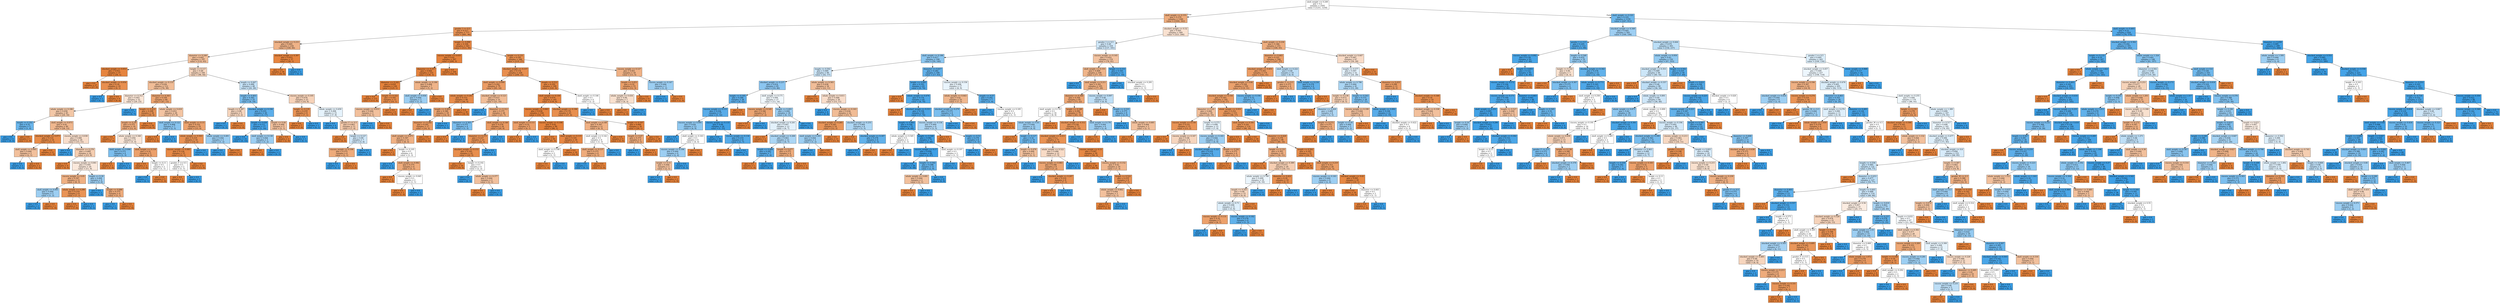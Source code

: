 digraph Tree {
node [shape=box, style="filled", color="black"] ;
0 [label="shell_weight <= 0.249\ngini = 0.5\nsamples = 2505\nvalue = [1251, 1254]", fillcolor="#ffffff"] ;
1 [label="shell_weight <= 0.155\ngini = 0.379\nsamples = 1346\nvalue = [1004, 342]", fillcolor="#eeac7c"] ;
0 -> 1 [labeldistance=2.5, labelangle=45, headlabel="True"] ;
2 [label="gender_I <= 0.5\ngini = 0.217\nsamples = 777\nvalue = [681, 96]", fillcolor="#e99355"] ;
1 -> 2 ;
3 [label="shucked_weight <= 0.233\ngini = 0.405\nsamples = 234\nvalue = [168, 66]", fillcolor="#efb287"] ;
2 -> 3 ;
4 [label="diameter <= 0.248\ngini = 0.442\nsamples = 197\nvalue = [132, 65]", fillcolor="#f2bf9a"] ;
3 -> 4 ;
5 [label="shucked_weight <= 0.053\ngini = 0.053\nsamples = 37\nvalue = [36, 1]", fillcolor="#e6843e"] ;
4 -> 5 ;
6 [label="gini = 0.0\nsamples = 27\nvalue = [27, 0]", fillcolor="#e58139"] ;
5 -> 6 ;
7 [label="shucked_weight <= 0.054\ngini = 0.18\nsamples = 10\nvalue = [9, 1]", fillcolor="#e88f4f"] ;
5 -> 7 ;
8 [label="gini = 0.0\nsamples = 1\nvalue = [0, 1]", fillcolor="#399de5"] ;
7 -> 8 ;
9 [label="gini = 0.0\nsamples = 9\nvalue = [9, 0]", fillcolor="#e58139"] ;
7 -> 9 ;
10 [label="height <= 0.117\ngini = 0.48\nsamples = 160\nvalue = [96, 64]", fillcolor="#f6d5bd"] ;
4 -> 10 ;
11 [label="shucked_weight <= 0.133\ngini = 0.436\nsamples = 112\nvalue = [76, 36]", fillcolor="#f1bd97"] ;
10 -> 11 ;
12 [label="diameter <= 0.312\ngini = 0.493\nsamples = 52\nvalue = [29, 23]", fillcolor="#fae5d6"] ;
11 -> 12 ;
13 [label="whole_weight <= 0.186\ngini = 0.458\nsamples = 45\nvalue = [29, 16]", fillcolor="#f3c7a6"] ;
12 -> 13 ;
14 [label="length <= 0.352\ngini = 0.32\nsamples = 5\nvalue = [1, 4]", fillcolor="#6ab6ec"] ;
13 -> 14 ;
15 [label="gini = 0.0\nsamples = 4\nvalue = [0, 4]", fillcolor="#399de5"] ;
14 -> 15 ;
16 [label="gini = 0.0\nsamples = 1\nvalue = [1, 0]", fillcolor="#e58139"] ;
14 -> 16 ;
17 [label="shell_weight <= 0.073\ngini = 0.42\nsamples = 40\nvalue = [28, 12]", fillcolor="#f0b78e"] ;
13 -> 17 ;
18 [label="shucked_weight <= 0.073\ngini = 0.133\nsamples = 14\nvalue = [13, 1]", fillcolor="#e78b48"] ;
17 -> 18 ;
19 [label="shell_weight <= 0.065\ngini = 0.444\nsamples = 3\nvalue = [2, 1]", fillcolor="#f2c09c"] ;
18 -> 19 ;
20 [label="gini = 0.0\nsamples = 1\nvalue = [0, 1]", fillcolor="#399de5"] ;
19 -> 20 ;
21 [label="gini = 0.0\nsamples = 2\nvalue = [2, 0]", fillcolor="#e58139"] ;
19 -> 21 ;
22 [label="gini = 0.0\nsamples = 11\nvalue = [11, 0]", fillcolor="#e58139"] ;
18 -> 22 ;
23 [label="viscera_weight <= 0.038\ngini = 0.488\nsamples = 26\nvalue = [15, 11]", fillcolor="#f8ddca"] ;
17 -> 23 ;
24 [label="gini = 0.0\nsamples = 2\nvalue = [0, 2]", fillcolor="#399de5"] ;
23 -> 24 ;
25 [label="diameter <= 0.278\ngini = 0.469\nsamples = 24\nvalue = [15, 9]", fillcolor="#f5cdb0"] ;
23 -> 25 ;
26 [label="gini = 0.0\nsamples = 4\nvalue = [4, 0]", fillcolor="#e58139"] ;
25 -> 26 ;
27 [label="viscera_weight <= 0.061\ngini = 0.495\nsamples = 20\nvalue = [11, 9]", fillcolor="#fae8db"] ;
25 -> 27 ;
28 [label="viscera_weight <= 0.05\ngini = 0.397\nsamples = 11\nvalue = [8, 3]", fillcolor="#efb083"] ;
27 -> 28 ;
29 [label="shell_weight <= 0.091\ngini = 0.444\nsamples = 3\nvalue = [1, 2]", fillcolor="#9ccef2"] ;
28 -> 29 ;
30 [label="gini = 0.0\nsamples = 2\nvalue = [0, 2]", fillcolor="#399de5"] ;
29 -> 30 ;
31 [label="gini = 0.0\nsamples = 1\nvalue = [1, 0]", fillcolor="#e58139"] ;
29 -> 31 ;
32 [label="whole_weight <= 0.298\ngini = 0.219\nsamples = 8\nvalue = [7, 1]", fillcolor="#e99355"] ;
28 -> 32 ;
33 [label="gini = 0.0\nsamples = 7\nvalue = [7, 0]", fillcolor="#e58139"] ;
32 -> 33 ;
34 [label="gini = 0.0\nsamples = 1\nvalue = [0, 1]", fillcolor="#399de5"] ;
32 -> 34 ;
35 [label="length <= 0.39\ngini = 0.444\nsamples = 9\nvalue = [3, 6]", fillcolor="#9ccef2"] ;
27 -> 35 ;
36 [label="gini = 0.0\nsamples = 5\nvalue = [0, 5]", fillcolor="#399de5"] ;
35 -> 36 ;
37 [label="height <= 0.088\ngini = 0.375\nsamples = 4\nvalue = [3, 1]", fillcolor="#eeab7b"] ;
35 -> 37 ;
38 [label="gini = 0.0\nsamples = 1\nvalue = [0, 1]", fillcolor="#399de5"] ;
37 -> 38 ;
39 [label="gini = 0.0\nsamples = 3\nvalue = [3, 0]", fillcolor="#e58139"] ;
37 -> 39 ;
40 [label="gini = 0.0\nsamples = 7\nvalue = [0, 7]", fillcolor="#399de5"] ;
12 -> 40 ;
41 [label="diameter <= 0.343\ngini = 0.339\nsamples = 60\nvalue = [47, 13]", fillcolor="#eca470"] ;
11 -> 41 ;
42 [label="length <= 0.412\ngini = 0.208\nsamples = 34\nvalue = [30, 4]", fillcolor="#e89253"] ;
41 -> 42 ;
43 [label="length <= 0.39\ngini = 0.375\nsamples = 16\nvalue = [12, 4]", fillcolor="#eeab7b"] ;
42 -> 43 ;
44 [label="gini = 0.0\nsamples = 7\nvalue = [7, 0]", fillcolor="#e58139"] ;
43 -> 44 ;
45 [label="whole_weight <= 0.348\ngini = 0.494\nsamples = 9\nvalue = [5, 4]", fillcolor="#fae6d7"] ;
43 -> 45 ;
46 [label="shell_weight <= 0.096\ngini = 0.375\nsamples = 4\nvalue = [1, 3]", fillcolor="#7bbeee"] ;
45 -> 46 ;
47 [label="gini = 0.0\nsamples = 1\nvalue = [1, 0]", fillcolor="#e58139"] ;
46 -> 47 ;
48 [label="gini = 0.0\nsamples = 3\nvalue = [0, 3]", fillcolor="#399de5"] ;
46 -> 48 ;
49 [label="shell_weight <= 0.118\ngini = 0.32\nsamples = 5\nvalue = [4, 1]", fillcolor="#eca06a"] ;
45 -> 49 ;
50 [label="gini = 0.0\nsamples = 3\nvalue = [3, 0]", fillcolor="#e58139"] ;
49 -> 50 ;
51 [label="height <= 0.11\ngini = 0.5\nsamples = 2\nvalue = [1, 1]", fillcolor="#ffffff"] ;
49 -> 51 ;
52 [label="gini = 0.0\nsamples = 1\nvalue = [0, 1]", fillcolor="#399de5"] ;
51 -> 52 ;
53 [label="gini = 0.0\nsamples = 1\nvalue = [1, 0]", fillcolor="#e58139"] ;
51 -> 53 ;
54 [label="gini = 0.0\nsamples = 18\nvalue = [18, 0]", fillcolor="#e58139"] ;
42 -> 54 ;
55 [label="whole_weight <= 0.418\ngini = 0.453\nsamples = 26\nvalue = [17, 9]", fillcolor="#f3c4a2"] ;
41 -> 55 ;
56 [label="shell_weight <= 0.122\ngini = 0.408\nsamples = 7\nvalue = [2, 5]", fillcolor="#88c4ef"] ;
55 -> 56 ;
57 [label="gini = 0.0\nsamples = 2\nvalue = [2, 0]", fillcolor="#e58139"] ;
56 -> 57 ;
58 [label="gini = 0.0\nsamples = 5\nvalue = [0, 5]", fillcolor="#399de5"] ;
56 -> 58 ;
59 [label="shell_weight <= 0.15\ngini = 0.332\nsamples = 19\nvalue = [15, 4]", fillcolor="#eca36e"] ;
55 -> 59 ;
60 [label="whole_weight <= 0.503\ngini = 0.219\nsamples = 16\nvalue = [14, 2]", fillcolor="#e99355"] ;
59 -> 60 ;
61 [label="viscera_weight <= 0.085\ngini = 0.124\nsamples = 15\nvalue = [14, 1]", fillcolor="#e78a47"] ;
60 -> 61 ;
62 [label="gender_F <= 0.5\ngini = 0.5\nsamples = 2\nvalue = [1, 1]", fillcolor="#ffffff"] ;
61 -> 62 ;
63 [label="gini = 0.0\nsamples = 1\nvalue = [1, 0]", fillcolor="#e58139"] ;
62 -> 63 ;
64 [label="gini = 0.0\nsamples = 1\nvalue = [0, 1]", fillcolor="#399de5"] ;
62 -> 64 ;
65 [label="gini = 0.0\nsamples = 13\nvalue = [13, 0]", fillcolor="#e58139"] ;
61 -> 65 ;
66 [label="gini = 0.0\nsamples = 1\nvalue = [0, 1]", fillcolor="#399de5"] ;
60 -> 66 ;
67 [label="whole_weight <= 0.491\ngini = 0.444\nsamples = 3\nvalue = [1, 2]", fillcolor="#9ccef2"] ;
59 -> 67 ;
68 [label="gini = 0.0\nsamples = 2\nvalue = [0, 2]", fillcolor="#399de5"] ;
67 -> 68 ;
69 [label="gini = 0.0\nsamples = 1\nvalue = [1, 0]", fillcolor="#e58139"] ;
67 -> 69 ;
70 [label="length <= 0.447\ngini = 0.486\nsamples = 48\nvalue = [20, 28]", fillcolor="#c6e3f8"] ;
10 -> 70 ;
71 [label="length <= 0.403\ngini = 0.365\nsamples = 25\nvalue = [6, 19]", fillcolor="#78bced"] ;
70 -> 71 ;
72 [label="length <= 0.387\ngini = 0.48\nsamples = 5\nvalue = [3, 2]", fillcolor="#f6d5bd"] ;
71 -> 72 ;
73 [label="gini = 0.0\nsamples = 2\nvalue = [0, 2]", fillcolor="#399de5"] ;
72 -> 73 ;
74 [label="gini = 0.0\nsamples = 3\nvalue = [3, 0]", fillcolor="#e58139"] ;
72 -> 74 ;
75 [label="shucked_weight <= 0.194\ngini = 0.255\nsamples = 20\nvalue = [3, 17]", fillcolor="#5caeea"] ;
71 -> 75 ;
76 [label="length <= 0.438\ngini = 0.111\nsamples = 17\nvalue = [1, 16]", fillcolor="#45a3e7"] ;
75 -> 76 ;
77 [label="gini = 0.0\nsamples = 14\nvalue = [0, 14]", fillcolor="#399de5"] ;
76 -> 77 ;
78 [label="shell_weight <= 0.138\ngini = 0.444\nsamples = 3\nvalue = [1, 2]", fillcolor="#9ccef2"] ;
76 -> 78 ;
79 [label="gini = 0.0\nsamples = 1\nvalue = [1, 0]", fillcolor="#e58139"] ;
78 -> 79 ;
80 [label="gini = 0.0\nsamples = 2\nvalue = [0, 2]", fillcolor="#399de5"] ;
78 -> 80 ;
81 [label="length <= 0.44\ngini = 0.444\nsamples = 3\nvalue = [2, 1]", fillcolor="#f2c09c"] ;
75 -> 81 ;
82 [label="gini = 0.0\nsamples = 2\nvalue = [2, 0]", fillcolor="#e58139"] ;
81 -> 82 ;
83 [label="gini = 0.0\nsamples = 1\nvalue = [0, 1]", fillcolor="#399de5"] ;
81 -> 83 ;
84 [label="viscera_weight <= 0.105\ngini = 0.476\nsamples = 23\nvalue = [14, 9]", fillcolor="#f6d2b8"] ;
70 -> 84 ;
85 [label="height <= 0.135\ngini = 0.219\nsamples = 8\nvalue = [7, 1]", fillcolor="#e99355"] ;
84 -> 85 ;
86 [label="gini = 0.0\nsamples = 7\nvalue = [7, 0]", fillcolor="#e58139"] ;
85 -> 86 ;
87 [label="gini = 0.0\nsamples = 1\nvalue = [0, 1]", fillcolor="#399de5"] ;
85 -> 87 ;
88 [label="whole_weight <= 0.459\ngini = 0.498\nsamples = 15\nvalue = [7, 8]", fillcolor="#e6f3fc"] ;
84 -> 88 ;
89 [label="gini = 0.0\nsamples = 4\nvalue = [0, 4]", fillcolor="#399de5"] ;
88 -> 89 ;
90 [label="gender_F <= 0.5\ngini = 0.463\nsamples = 11\nvalue = [7, 4]", fillcolor="#f4c9aa"] ;
88 -> 90 ;
91 [label="gini = 0.0\nsamples = 4\nvalue = [4, 0]", fillcolor="#e58139"] ;
90 -> 91 ;
92 [label="height <= 0.127\ngini = 0.49\nsamples = 7\nvalue = [3, 4]", fillcolor="#cee6f8"] ;
90 -> 92 ;
93 [label="viscera_weight <= 0.106\ngini = 0.375\nsamples = 4\nvalue = [3, 1]", fillcolor="#eeab7b"] ;
92 -> 93 ;
94 [label="gini = 0.0\nsamples = 1\nvalue = [0, 1]", fillcolor="#399de5"] ;
93 -> 94 ;
95 [label="gini = 0.0\nsamples = 3\nvalue = [3, 0]", fillcolor="#e58139"] ;
93 -> 95 ;
96 [label="gini = 0.0\nsamples = 3\nvalue = [0, 3]", fillcolor="#399de5"] ;
92 -> 96 ;
97 [label="shucked_weight <= 0.397\ngini = 0.053\nsamples = 37\nvalue = [36, 1]", fillcolor="#e6843e"] ;
3 -> 97 ;
98 [label="gini = 0.0\nsamples = 36\nvalue = [36, 0]", fillcolor="#e58139"] ;
97 -> 98 ;
99 [label="gini = 0.0\nsamples = 1\nvalue = [0, 1]", fillcolor="#399de5"] ;
97 -> 99 ;
100 [label="height <= 0.098\ngini = 0.104\nsamples = 543\nvalue = [513, 30]", fillcolor="#e78845"] ;
2 -> 100 ;
101 [label="viscera_weight <= 0.035\ngini = 0.02\nsamples = 297\nvalue = [294, 3]", fillcolor="#e5823b"] ;
100 -> 101 ;
102 [label="diameter <= 0.257\ngini = 0.044\nsamples = 133\nvalue = [130, 3]", fillcolor="#e6843e"] ;
101 -> 102 ;
103 [label="diameter <= 0.242\ngini = 0.016\nsamples = 126\nvalue = [125, 1]", fillcolor="#e5823b"] ;
102 -> 103 ;
104 [label="gini = 0.0\nsamples = 115\nvalue = [115, 0]", fillcolor="#e58139"] ;
103 -> 104 ;
105 [label="length <= 0.322\ngini = 0.165\nsamples = 11\nvalue = [10, 1]", fillcolor="#e88e4d"] ;
103 -> 105 ;
106 [label="viscera_weight <= 0.033\ngini = 0.444\nsamples = 3\nvalue = [2, 1]", fillcolor="#f2c09c"] ;
105 -> 106 ;
107 [label="gini = 0.0\nsamples = 1\nvalue = [0, 1]", fillcolor="#399de5"] ;
106 -> 107 ;
108 [label="gini = 0.0\nsamples = 2\nvalue = [2, 0]", fillcolor="#e58139"] ;
106 -> 108 ;
109 [label="gini = 0.0\nsamples = 8\nvalue = [8, 0]", fillcolor="#e58139"] ;
105 -> 109 ;
110 [label="whole_weight <= 0.186\ngini = 0.408\nsamples = 7\nvalue = [5, 2]", fillcolor="#efb388"] ;
102 -> 110 ;
111 [label="shell_weight <= 0.058\ngini = 0.444\nsamples = 3\nvalue = [1, 2]", fillcolor="#9ccef2"] ;
110 -> 111 ;
112 [label="gini = 0.0\nsamples = 1\nvalue = [1, 0]", fillcolor="#e58139"] ;
111 -> 112 ;
113 [label="gini = 0.0\nsamples = 2\nvalue = [0, 2]", fillcolor="#399de5"] ;
111 -> 113 ;
114 [label="gini = 0.0\nsamples = 4\nvalue = [4, 0]", fillcolor="#e58139"] ;
110 -> 114 ;
115 [label="gini = 0.0\nsamples = 164\nvalue = [164, 0]", fillcolor="#e58139"] ;
101 -> 115 ;
116 [label="height <= 0.133\ngini = 0.195\nsamples = 246\nvalue = [219, 27]", fillcolor="#e89151"] ;
100 -> 116 ;
117 [label="shucked_weight <= 0.157\ngini = 0.174\nsamples = 228\nvalue = [206, 22]", fillcolor="#e88e4e"] ;
116 -> 117 ;
118 [label="shell_weight <= 0.099\ngini = 0.292\nsamples = 79\nvalue = [65, 14]", fillcolor="#eb9c64"] ;
117 -> 118 ;
119 [label="whole_weight <= 0.263\ngini = 0.153\nsamples = 48\nvalue = [44, 4]", fillcolor="#e78c4b"] ;
118 -> 119 ;
120 [label="length <= 0.405\ngini = 0.346\nsamples = 18\nvalue = [14, 4]", fillcolor="#eca572"] ;
119 -> 120 ;
121 [label="diameter <= 0.282\ngini = 0.291\nsamples = 17\nvalue = [14, 3]", fillcolor="#eb9c63"] ;
120 -> 121 ;
122 [label="shell_weight <= 0.071\ngini = 0.397\nsamples = 11\nvalue = [8, 3]", fillcolor="#efb083"] ;
121 -> 122 ;
123 [label="gini = 0.0\nsamples = 5\nvalue = [5, 0]", fillcolor="#e58139"] ;
122 -> 123 ;
124 [label="height <= 0.105\ngini = 0.5\nsamples = 6\nvalue = [3, 3]", fillcolor="#ffffff"] ;
122 -> 124 ;
125 [label="gini = 0.0\nsamples = 2\nvalue = [0, 2]", fillcolor="#399de5"] ;
124 -> 125 ;
126 [label="shell_weight <= 0.082\ngini = 0.375\nsamples = 4\nvalue = [3, 1]", fillcolor="#eeab7b"] ;
124 -> 126 ;
127 [label="gini = 0.0\nsamples = 2\nvalue = [2, 0]", fillcolor="#e58139"] ;
126 -> 127 ;
128 [label="viscera_weight <= 0.045\ngini = 0.5\nsamples = 2\nvalue = [1, 1]", fillcolor="#ffffff"] ;
126 -> 128 ;
129 [label="gini = 0.0\nsamples = 1\nvalue = [1, 0]", fillcolor="#e58139"] ;
128 -> 129 ;
130 [label="gini = 0.0\nsamples = 1\nvalue = [0, 1]", fillcolor="#399de5"] ;
128 -> 130 ;
131 [label="gini = 0.0\nsamples = 6\nvalue = [6, 0]", fillcolor="#e58139"] ;
121 -> 131 ;
132 [label="gini = 0.0\nsamples = 1\nvalue = [0, 1]", fillcolor="#399de5"] ;
120 -> 132 ;
133 [label="gini = 0.0\nsamples = 30\nvalue = [30, 0]", fillcolor="#e58139"] ;
119 -> 133 ;
134 [label="shucked_weight <= 0.123\ngini = 0.437\nsamples = 31\nvalue = [21, 10]", fillcolor="#f1bd97"] ;
118 -> 134 ;
135 [label="gini = 0.0\nsamples = 3\nvalue = [0, 3]", fillcolor="#399de5"] ;
134 -> 135 ;
136 [label="diameter <= 0.312\ngini = 0.375\nsamples = 28\nvalue = [21, 7]", fillcolor="#eeab7b"] ;
134 -> 136 ;
137 [label="diameter <= 0.303\ngini = 0.375\nsamples = 4\nvalue = [1, 3]", fillcolor="#7bbeee"] ;
136 -> 137 ;
138 [label="gini = 0.0\nsamples = 1\nvalue = [1, 0]", fillcolor="#e58139"] ;
137 -> 138 ;
139 [label="gini = 0.0\nsamples = 3\nvalue = [0, 3]", fillcolor="#399de5"] ;
137 -> 139 ;
140 [label="shell_weight <= 0.146\ngini = 0.278\nsamples = 24\nvalue = [20, 4]", fillcolor="#ea9a61"] ;
136 -> 140 ;
141 [label="diameter <= 0.375\ngini = 0.227\nsamples = 23\nvalue = [20, 3]", fillcolor="#e99457"] ;
140 -> 141 ;
142 [label="shucked_weight <= 0.153\ngini = 0.165\nsamples = 22\nvalue = [20, 2]", fillcolor="#e88e4d"] ;
141 -> 142 ;
143 [label="gini = 0.0\nsamples = 18\nvalue = [18, 0]", fillcolor="#e58139"] ;
142 -> 143 ;
144 [label="height <= 0.102\ngini = 0.5\nsamples = 4\nvalue = [2, 2]", fillcolor="#ffffff"] ;
142 -> 144 ;
145 [label="gini = 0.0\nsamples = 1\nvalue = [0, 1]", fillcolor="#399de5"] ;
144 -> 145 ;
146 [label="whole_weight <= 0.377\ngini = 0.444\nsamples = 3\nvalue = [2, 1]", fillcolor="#f2c09c"] ;
144 -> 146 ;
147 [label="gini = 0.0\nsamples = 2\nvalue = [2, 0]", fillcolor="#e58139"] ;
146 -> 147 ;
148 [label="gini = 0.0\nsamples = 1\nvalue = [0, 1]", fillcolor="#399de5"] ;
146 -> 148 ;
149 [label="gini = 0.0\nsamples = 1\nvalue = [0, 1]", fillcolor="#399de5"] ;
141 -> 149 ;
150 [label="gini = 0.0\nsamples = 1\nvalue = [0, 1]", fillcolor="#399de5"] ;
140 -> 150 ;
151 [label="length <= 0.512\ngini = 0.102\nsamples = 149\nvalue = [141, 8]", fillcolor="#e68844"] ;
117 -> 151 ;
152 [label="shell_weight <= 0.136\ngini = 0.079\nsamples = 145\nvalue = [139, 6]", fillcolor="#e68642"] ;
151 -> 152 ;
153 [label="viscera_weight <= 0.063\ngini = 0.038\nsamples = 104\nvalue = [102, 2]", fillcolor="#e6833d"] ;
152 -> 153 ;
154 [label="shell_weight <= 0.111\ngini = 0.32\nsamples = 5\nvalue = [4, 1]", fillcolor="#eca06a"] ;
153 -> 154 ;
155 [label="gini = 0.0\nsamples = 4\nvalue = [4, 0]", fillcolor="#e58139"] ;
154 -> 155 ;
156 [label="gini = 0.0\nsamples = 1\nvalue = [0, 1]", fillcolor="#399de5"] ;
154 -> 156 ;
157 [label="viscera_weight <= 0.108\ngini = 0.02\nsamples = 99\nvalue = [98, 1]", fillcolor="#e5823b"] ;
153 -> 157 ;
158 [label="gini = 0.0\nsamples = 81\nvalue = [81, 0]", fillcolor="#e58139"] ;
157 -> 158 ;
159 [label="shell_weight <= 0.115\ngini = 0.105\nsamples = 18\nvalue = [17, 1]", fillcolor="#e78845"] ;
157 -> 159 ;
160 [label="shell_weight <= 0.108\ngini = 0.5\nsamples = 2\nvalue = [1, 1]", fillcolor="#ffffff"] ;
159 -> 160 ;
161 [label="gini = 0.0\nsamples = 1\nvalue = [1, 0]", fillcolor="#e58139"] ;
160 -> 161 ;
162 [label="gini = 0.0\nsamples = 1\nvalue = [0, 1]", fillcolor="#399de5"] ;
160 -> 162 ;
163 [label="gini = 0.0\nsamples = 16\nvalue = [16, 0]", fillcolor="#e58139"] ;
159 -> 163 ;
164 [label="shucked_weight <= 0.196\ngini = 0.176\nsamples = 41\nvalue = [37, 4]", fillcolor="#e88f4e"] ;
152 -> 164 ;
165 [label="shell_weight <= 0.148\ngini = 0.397\nsamples = 11\nvalue = [8, 3]", fillcolor="#efb083"] ;
164 -> 165 ;
166 [label="shell_weight <= 0.142\ngini = 0.5\nsamples = 6\nvalue = [3, 3]", fillcolor="#ffffff"] ;
165 -> 166 ;
167 [label="shell_weight <= 0.137\ngini = 0.375\nsamples = 4\nvalue = [3, 1]", fillcolor="#eeab7b"] ;
166 -> 167 ;
168 [label="gini = 0.0\nsamples = 1\nvalue = [0, 1]", fillcolor="#399de5"] ;
167 -> 168 ;
169 [label="gini = 0.0\nsamples = 3\nvalue = [3, 0]", fillcolor="#e58139"] ;
167 -> 169 ;
170 [label="gini = 0.0\nsamples = 2\nvalue = [0, 2]", fillcolor="#399de5"] ;
166 -> 170 ;
171 [label="gini = 0.0\nsamples = 5\nvalue = [5, 0]", fillcolor="#e58139"] ;
165 -> 171 ;
172 [label="height <= 0.107\ngini = 0.064\nsamples = 30\nvalue = [29, 1]", fillcolor="#e68540"] ;
164 -> 172 ;
173 [label="length <= 0.47\ngini = 0.375\nsamples = 4\nvalue = [3, 1]", fillcolor="#eeab7b"] ;
172 -> 173 ;
174 [label="gini = 0.0\nsamples = 1\nvalue = [0, 1]", fillcolor="#399de5"] ;
173 -> 174 ;
175 [label="gini = 0.0\nsamples = 3\nvalue = [3, 0]", fillcolor="#e58139"] ;
173 -> 175 ;
176 [label="gini = 0.0\nsamples = 26\nvalue = [26, 0]", fillcolor="#e58139"] ;
172 -> 176 ;
177 [label="shell_weight <= 0.146\ngini = 0.5\nsamples = 4\nvalue = [2, 2]", fillcolor="#ffffff"] ;
151 -> 177 ;
178 [label="gini = 0.0\nsamples = 2\nvalue = [0, 2]", fillcolor="#399de5"] ;
177 -> 178 ;
179 [label="gini = 0.0\nsamples = 2\nvalue = [2, 0]", fillcolor="#e58139"] ;
177 -> 179 ;
180 [label="viscera_weight <= 0.127\ngini = 0.401\nsamples = 18\nvalue = [13, 5]", fillcolor="#efb185"] ;
116 -> 180 ;
181 [label="length <= 0.453\ngini = 0.32\nsamples = 15\nvalue = [12, 3]", fillcolor="#eca06a"] ;
180 -> 181 ;
182 [label="whole_weight <= 0.434\ngini = 0.49\nsamples = 7\nvalue = [4, 3]", fillcolor="#f8e0ce"] ;
181 -> 182 ;
183 [label="gini = 0.0\nsamples = 4\nvalue = [4, 0]", fillcolor="#e58139"] ;
182 -> 183 ;
184 [label="gini = 0.0\nsamples = 3\nvalue = [0, 3]", fillcolor="#399de5"] ;
182 -> 184 ;
185 [label="gini = 0.0\nsamples = 8\nvalue = [8, 0]", fillcolor="#e58139"] ;
181 -> 185 ;
186 [label="viscera_weight <= 0.147\ngini = 0.444\nsamples = 3\nvalue = [1, 2]", fillcolor="#9ccef2"] ;
180 -> 186 ;
187 [label="gini = 0.0\nsamples = 2\nvalue = [0, 2]", fillcolor="#399de5"] ;
186 -> 187 ;
188 [label="gini = 0.0\nsamples = 1\nvalue = [1, 0]", fillcolor="#e58139"] ;
186 -> 188 ;
189 [label="shucked_weight <= 0.32\ngini = 0.491\nsamples = 569\nvalue = [323, 246]", fillcolor="#f9e1d0"] ;
1 -> 189 ;
190 [label="gender_I <= 0.5\ngini = 0.49\nsamples = 318\nvalue = [137, 181]", fillcolor="#cfe7f9"] ;
189 -> 190 ;
191 [label="shell_weight <= 0.186\ngini = 0.417\nsamples = 199\nvalue = [59, 140]", fillcolor="#8cc6f0"] ;
190 -> 191 ;
192 [label="length <= 0.502\ngini = 0.489\nsamples = 99\nvalue = [42, 57]", fillcolor="#cbe5f8"] ;
191 -> 192 ;
193 [label="shucked_weight <= 0.237\ngini = 0.414\nsamples = 65\nvalue = [19, 46]", fillcolor="#8bc5f0"] ;
192 -> 193 ;
194 [label="height <= 0.165\ngini = 0.266\nsamples = 38\nvalue = [6, 32]", fillcolor="#5eafea"] ;
193 -> 194 ;
195 [label="viscera_weight <= 0.115\ngini = 0.234\nsamples = 37\nvalue = [5, 32]", fillcolor="#58ace9"] ;
194 -> 195 ;
196 [label="viscera_weight <= 0.095\ngini = 0.426\nsamples = 13\nvalue = [4, 9]", fillcolor="#91c9f1"] ;
195 -> 196 ;
197 [label="gini = 0.0\nsamples = 5\nvalue = [0, 5]", fillcolor="#399de5"] ;
196 -> 197 ;
198 [label="shell_weight <= 0.163\ngini = 0.5\nsamples = 8\nvalue = [4, 4]", fillcolor="#ffffff"] ;
196 -> 198 ;
199 [label="viscera_weight <= 0.106\ngini = 0.444\nsamples = 6\nvalue = [2, 4]", fillcolor="#9ccef2"] ;
198 -> 199 ;
200 [label="height <= 0.11\ngini = 0.444\nsamples = 3\nvalue = [2, 1]", fillcolor="#f2c09c"] ;
199 -> 200 ;
201 [label="gini = 0.0\nsamples = 1\nvalue = [0, 1]", fillcolor="#399de5"] ;
200 -> 201 ;
202 [label="gini = 0.0\nsamples = 2\nvalue = [2, 0]", fillcolor="#e58139"] ;
200 -> 202 ;
203 [label="gini = 0.0\nsamples = 3\nvalue = [0, 3]", fillcolor="#399de5"] ;
199 -> 203 ;
204 [label="gini = 0.0\nsamples = 2\nvalue = [2, 0]", fillcolor="#e58139"] ;
198 -> 204 ;
205 [label="viscera_weight <= 0.133\ngini = 0.08\nsamples = 24\nvalue = [1, 23]", fillcolor="#42a1e6"] ;
195 -> 205 ;
206 [label="gini = 0.0\nsamples = 16\nvalue = [0, 16]", fillcolor="#399de5"] ;
205 -> 206 ;
207 [label="viscera_weight <= 0.134\ngini = 0.219\nsamples = 8\nvalue = [1, 7]", fillcolor="#55abe9"] ;
205 -> 207 ;
208 [label="gini = 0.0\nsamples = 1\nvalue = [1, 0]", fillcolor="#e58139"] ;
207 -> 208 ;
209 [label="gini = 0.0\nsamples = 7\nvalue = [0, 7]", fillcolor="#399de5"] ;
207 -> 209 ;
210 [label="gini = 0.0\nsamples = 1\nvalue = [1, 0]", fillcolor="#e58139"] ;
194 -> 210 ;
211 [label="shell_weight <= 0.171\ngini = 0.499\nsamples = 27\nvalue = [13, 14]", fillcolor="#f1f8fd"] ;
193 -> 211 ;
212 [label="viscera_weight <= 0.145\ngini = 0.346\nsamples = 9\nvalue = [7, 2]", fillcolor="#eca572"] ;
211 -> 212 ;
213 [label="gini = 0.0\nsamples = 7\nvalue = [7, 0]", fillcolor="#e58139"] ;
212 -> 213 ;
214 [label="gini = 0.0\nsamples = 2\nvalue = [0, 2]", fillcolor="#399de5"] ;
212 -> 214 ;
215 [label="length <= 0.493\ngini = 0.444\nsamples = 18\nvalue = [6, 12]", fillcolor="#9ccef2"] ;
211 -> 215 ;
216 [label="shucked_weight <= 0.241\ngini = 0.497\nsamples = 13\nvalue = [6, 7]", fillcolor="#e3f1fb"] ;
215 -> 216 ;
217 [label="gini = 0.0\nsamples = 2\nvalue = [2, 0]", fillcolor="#e58139"] ;
216 -> 217 ;
218 [label="shucked_weight <= 0.268\ngini = 0.463\nsamples = 11\nvalue = [4, 7]", fillcolor="#aad5f4"] ;
216 -> 218 ;
219 [label="length <= 0.468\ngini = 0.245\nsamples = 7\nvalue = [1, 6]", fillcolor="#5aade9"] ;
218 -> 219 ;
220 [label="gini = 0.0\nsamples = 1\nvalue = [1, 0]", fillcolor="#e58139"] ;
219 -> 220 ;
221 [label="gini = 0.0\nsamples = 6\nvalue = [0, 6]", fillcolor="#399de5"] ;
219 -> 221 ;
222 [label="length <= 0.477\ngini = 0.375\nsamples = 4\nvalue = [3, 1]", fillcolor="#eeab7b"] ;
218 -> 222 ;
223 [label="gini = 0.0\nsamples = 1\nvalue = [0, 1]", fillcolor="#399de5"] ;
222 -> 223 ;
224 [label="gini = 0.0\nsamples = 3\nvalue = [3, 0]", fillcolor="#e58139"] ;
222 -> 224 ;
225 [label="gini = 0.0\nsamples = 5\nvalue = [0, 5]", fillcolor="#399de5"] ;
215 -> 225 ;
226 [label="whole_weight <= 0.583\ngini = 0.438\nsamples = 34\nvalue = [23, 11]", fillcolor="#f1bd98"] ;
192 -> 226 ;
227 [label="gini = 0.0\nsamples = 8\nvalue = [8, 0]", fillcolor="#e58139"] ;
226 -> 227 ;
228 [label="whole_weight <= 0.611\ngini = 0.488\nsamples = 26\nvalue = [15, 11]", fillcolor="#f8ddca"] ;
226 -> 228 ;
229 [label="gini = 0.0\nsamples = 4\nvalue = [0, 4]", fillcolor="#399de5"] ;
228 -> 229 ;
230 [label="viscera_weight <= 0.163\ngini = 0.434\nsamples = 22\nvalue = [15, 7]", fillcolor="#f1bc95"] ;
228 -> 230 ;
231 [label="shucked_weight <= 0.265\ngini = 0.245\nsamples = 14\nvalue = [12, 2]", fillcolor="#e9965a"] ;
230 -> 231 ;
232 [label="shell_weight <= 0.183\ngini = 0.444\nsamples = 3\nvalue = [1, 2]", fillcolor="#9ccef2"] ;
231 -> 232 ;
233 [label="gini = 0.0\nsamples = 2\nvalue = [0, 2]", fillcolor="#399de5"] ;
232 -> 233 ;
234 [label="gini = 0.0\nsamples = 1\nvalue = [1, 0]", fillcolor="#e58139"] ;
232 -> 234 ;
235 [label="gini = 0.0\nsamples = 11\nvalue = [11, 0]", fillcolor="#e58139"] ;
231 -> 235 ;
236 [label="shucked_weight <= 0.255\ngini = 0.469\nsamples = 8\nvalue = [3, 5]", fillcolor="#b0d8f5"] ;
230 -> 236 ;
237 [label="gini = 0.0\nsamples = 2\nvalue = [2, 0]", fillcolor="#e58139"] ;
236 -> 237 ;
238 [label="shucked_weight <= 0.307\ngini = 0.278\nsamples = 6\nvalue = [1, 5]", fillcolor="#61b1ea"] ;
236 -> 238 ;
239 [label="gini = 0.0\nsamples = 5\nvalue = [0, 5]", fillcolor="#399de5"] ;
238 -> 239 ;
240 [label="gini = 0.0\nsamples = 1\nvalue = [1, 0]", fillcolor="#e58139"] ;
238 -> 240 ;
241 [label="diameter <= 0.417\ngini = 0.282\nsamples = 100\nvalue = [17, 83]", fillcolor="#62b1ea"] ;
191 -> 241 ;
242 [label="height <= 0.095\ngini = 0.193\nsamples = 83\nvalue = [9, 74]", fillcolor="#51a9e8"] ;
241 -> 242 ;
243 [label="gini = 0.0\nsamples = 1\nvalue = [1, 0]", fillcolor="#e58139"] ;
242 -> 243 ;
244 [label="whole_weight <= 0.476\ngini = 0.176\nsamples = 82\nvalue = [8, 74]", fillcolor="#4ea8e8"] ;
242 -> 244 ;
245 [label="gini = 0.0\nsamples = 1\nvalue = [1, 0]", fillcolor="#e58139"] ;
244 -> 245 ;
246 [label="shucked_weight <= 0.311\ngini = 0.158\nsamples = 81\nvalue = [7, 74]", fillcolor="#4ca6e7"] ;
244 -> 246 ;
247 [label="length <= 0.463\ngini = 0.104\nsamples = 73\nvalue = [4, 69]", fillcolor="#44a3e7"] ;
246 -> 247 ;
248 [label="whole_weight <= 0.545\ngini = 0.5\nsamples = 2\nvalue = [1, 1]", fillcolor="#ffffff"] ;
247 -> 248 ;
249 [label="gini = 0.0\nsamples = 1\nvalue = [1, 0]", fillcolor="#e58139"] ;
248 -> 249 ;
250 [label="gini = 0.0\nsamples = 1\nvalue = [0, 1]", fillcolor="#399de5"] ;
248 -> 250 ;
251 [label="length <= 0.548\ngini = 0.081\nsamples = 71\nvalue = [3, 68]", fillcolor="#42a1e6"] ;
247 -> 251 ;
252 [label="viscera_weight <= 0.17\ngini = 0.056\nsamples = 69\nvalue = [2, 67]", fillcolor="#3fa0e6"] ;
251 -> 252 ;
253 [label="gini = 0.0\nsamples = 58\nvalue = [0, 58]", fillcolor="#399de5"] ;
252 -> 253 ;
254 [label="length <= 0.502\ngini = 0.298\nsamples = 11\nvalue = [2, 9]", fillcolor="#65b3eb"] ;
252 -> 254 ;
255 [label="whole_weight <= 0.691\ngini = 0.444\nsamples = 3\nvalue = [2, 1]", fillcolor="#f2c09c"] ;
254 -> 255 ;
256 [label="gini = 0.0\nsamples = 2\nvalue = [2, 0]", fillcolor="#e58139"] ;
255 -> 256 ;
257 [label="gini = 0.0\nsamples = 1\nvalue = [0, 1]", fillcolor="#399de5"] ;
255 -> 257 ;
258 [label="gini = 0.0\nsamples = 8\nvalue = [0, 8]", fillcolor="#399de5"] ;
254 -> 258 ;
259 [label="shell_weight <= 0.197\ngini = 0.5\nsamples = 2\nvalue = [1, 1]", fillcolor="#ffffff"] ;
251 -> 259 ;
260 [label="gini = 0.0\nsamples = 1\nvalue = [0, 1]", fillcolor="#399de5"] ;
259 -> 260 ;
261 [label="gini = 0.0\nsamples = 1\nvalue = [1, 0]", fillcolor="#e58139"] ;
259 -> 261 ;
262 [label="viscera_weight <= 0.134\ngini = 0.469\nsamples = 8\nvalue = [3, 5]", fillcolor="#b0d8f5"] ;
246 -> 262 ;
263 [label="gini = 0.0\nsamples = 2\nvalue = [2, 0]", fillcolor="#e58139"] ;
262 -> 263 ;
264 [label="length <= 0.53\ngini = 0.278\nsamples = 6\nvalue = [1, 5]", fillcolor="#61b1ea"] ;
262 -> 264 ;
265 [label="gini = 0.0\nsamples = 5\nvalue = [0, 5]", fillcolor="#399de5"] ;
264 -> 265 ;
266 [label="gini = 0.0\nsamples = 1\nvalue = [1, 0]", fillcolor="#e58139"] ;
264 -> 266 ;
267 [label="viscera_weight <= 0.158\ngini = 0.498\nsamples = 17\nvalue = [8, 9]", fillcolor="#e9f4fc"] ;
241 -> 267 ;
268 [label="whole_weight <= 0.643\ngini = 0.42\nsamples = 10\nvalue = [7, 3]", fillcolor="#f0b78e"] ;
267 -> 268 ;
269 [label="shucked_weight <= 0.279\ngini = 0.375\nsamples = 4\nvalue = [1, 3]", fillcolor="#7bbeee"] ;
268 -> 269 ;
270 [label="gini = 0.0\nsamples = 3\nvalue = [0, 3]", fillcolor="#399de5"] ;
269 -> 270 ;
271 [label="gini = 0.0\nsamples = 1\nvalue = [1, 0]", fillcolor="#e58139"] ;
269 -> 271 ;
272 [label="gini = 0.0\nsamples = 6\nvalue = [6, 0]", fillcolor="#e58139"] ;
268 -> 272 ;
273 [label="length <= 0.57\ngini = 0.245\nsamples = 7\nvalue = [1, 6]", fillcolor="#5aade9"] ;
267 -> 273 ;
274 [label="gini = 0.0\nsamples = 5\nvalue = [0, 5]", fillcolor="#399de5"] ;
273 -> 274 ;
275 [label="viscera_weight <= 0.185\ngini = 0.5\nsamples = 2\nvalue = [1, 1]", fillcolor="#ffffff"] ;
273 -> 275 ;
276 [label="gini = 0.0\nsamples = 1\nvalue = [0, 1]", fillcolor="#399de5"] ;
275 -> 276 ;
277 [label="gini = 0.0\nsamples = 1\nvalue = [1, 0]", fillcolor="#e58139"] ;
275 -> 277 ;
278 [label="viscera_weight <= 0.165\ngini = 0.452\nsamples = 119\nvalue = [78, 41]", fillcolor="#f3c3a1"] ;
190 -> 278 ;
279 [label="shell_weight <= 0.155\ngini = 0.409\nsamples = 108\nvalue = [77, 31]", fillcolor="#efb489"] ;
278 -> 279 ;
280 [label="gini = 0.0\nsamples = 3\nvalue = [0, 3]", fillcolor="#399de5"] ;
279 -> 280 ;
281 [label="shell_weight <= 0.211\ngini = 0.391\nsamples = 105\nvalue = [77, 28]", fillcolor="#eeaf81"] ;
279 -> 281 ;
282 [label="diameter <= 0.368\ngini = 0.356\nsamples = 95\nvalue = [73, 22]", fillcolor="#eda775"] ;
281 -> 282 ;
283 [label="shell_weight <= 0.176\ngini = 0.5\nsamples = 16\nvalue = [8, 8]", fillcolor="#ffffff"] ;
282 -> 283 ;
284 [label="whole_weight <= 0.41\ngini = 0.444\nsamples = 12\nvalue = [4, 8]", fillcolor="#9ccef2"] ;
283 -> 284 ;
285 [label="gini = 0.0\nsamples = 2\nvalue = [2, 0]", fillcolor="#e58139"] ;
284 -> 285 ;
286 [label="height <= 0.127\ngini = 0.32\nsamples = 10\nvalue = [2, 8]", fillcolor="#6ab6ec"] ;
284 -> 286 ;
287 [label="gini = 0.0\nsamples = 7\nvalue = [0, 7]", fillcolor="#399de5"] ;
286 -> 287 ;
288 [label="length <= 0.478\ngini = 0.444\nsamples = 3\nvalue = [2, 1]", fillcolor="#f2c09c"] ;
286 -> 288 ;
289 [label="gini = 0.0\nsamples = 2\nvalue = [2, 0]", fillcolor="#e58139"] ;
288 -> 289 ;
290 [label="gini = 0.0\nsamples = 1\nvalue = [0, 1]", fillcolor="#399de5"] ;
288 -> 290 ;
291 [label="gini = 0.0\nsamples = 4\nvalue = [4, 0]", fillcolor="#e58139"] ;
283 -> 291 ;
292 [label="height <= 0.148\ngini = 0.292\nsamples = 79\nvalue = [65, 14]", fillcolor="#eb9c64"] ;
282 -> 292 ;
293 [label="shucked_weight <= 0.312\ngini = 0.236\nsamples = 73\nvalue = [63, 10]", fillcolor="#e99558"] ;
292 -> 293 ;
294 [label="shucked_weight <= 0.211\ngini = 0.2\nsamples = 71\nvalue = [63, 8]", fillcolor="#e89152"] ;
293 -> 294 ;
295 [label="whole_weight <= 0.522\ngini = 0.486\nsamples = 12\nvalue = [7, 5]", fillcolor="#f8dbc6"] ;
294 -> 295 ;
296 [label="viscera_weight <= 0.083\ngini = 0.346\nsamples = 9\nvalue = [7, 2]", fillcolor="#eca572"] ;
295 -> 296 ;
297 [label="gini = 0.0\nsamples = 1\nvalue = [0, 1]", fillcolor="#399de5"] ;
296 -> 297 ;
298 [label="shucked_weight <= 0.207\ngini = 0.219\nsamples = 8\nvalue = [7, 1]", fillcolor="#e99355"] ;
296 -> 298 ;
299 [label="gini = 0.0\nsamples = 7\nvalue = [7, 0]", fillcolor="#e58139"] ;
298 -> 299 ;
300 [label="gini = 0.0\nsamples = 1\nvalue = [0, 1]", fillcolor="#399de5"] ;
298 -> 300 ;
301 [label="gini = 0.0\nsamples = 3\nvalue = [0, 3]", fillcolor="#399de5"] ;
295 -> 301 ;
302 [label="viscera_weight <= 0.15\ngini = 0.097\nsamples = 59\nvalue = [56, 3]", fillcolor="#e68844"] ;
294 -> 302 ;
303 [label="gini = 0.0\nsamples = 49\nvalue = [49, 0]", fillcolor="#e58139"] ;
302 -> 303 ;
304 [label="viscera_weight <= 0.152\ngini = 0.42\nsamples = 10\nvalue = [7, 3]", fillcolor="#f0b78e"] ;
302 -> 304 ;
305 [label="gini = 0.0\nsamples = 2\nvalue = [0, 2]", fillcolor="#399de5"] ;
304 -> 305 ;
306 [label="length <= 0.522\ngini = 0.219\nsamples = 8\nvalue = [7, 1]", fillcolor="#e99355"] ;
304 -> 306 ;
307 [label="whole_weight <= 0.662\ngini = 0.444\nsamples = 3\nvalue = [2, 1]", fillcolor="#f2c09c"] ;
306 -> 307 ;
308 [label="gini = 0.0\nsamples = 2\nvalue = [2, 0]", fillcolor="#e58139"] ;
307 -> 308 ;
309 [label="gini = 0.0\nsamples = 1\nvalue = [0, 1]", fillcolor="#399de5"] ;
307 -> 309 ;
310 [label="gini = 0.0\nsamples = 5\nvalue = [5, 0]", fillcolor="#e58139"] ;
306 -> 310 ;
311 [label="gini = 0.0\nsamples = 2\nvalue = [0, 2]", fillcolor="#399de5"] ;
293 -> 311 ;
312 [label="shell_weight <= 0.176\ngini = 0.444\nsamples = 6\nvalue = [2, 4]", fillcolor="#9ccef2"] ;
292 -> 312 ;
313 [label="gini = 0.0\nsamples = 2\nvalue = [2, 0]", fillcolor="#e58139"] ;
312 -> 313 ;
314 [label="gini = 0.0\nsamples = 4\nvalue = [0, 4]", fillcolor="#399de5"] ;
312 -> 314 ;
315 [label="viscera_weight <= 0.097\ngini = 0.48\nsamples = 10\nvalue = [4, 6]", fillcolor="#bddef6"] ;
281 -> 315 ;
316 [label="gini = 0.0\nsamples = 2\nvalue = [2, 0]", fillcolor="#e58139"] ;
315 -> 316 ;
317 [label="length <= 0.535\ngini = 0.375\nsamples = 8\nvalue = [2, 6]", fillcolor="#7bbeee"] ;
315 -> 317 ;
318 [label="gini = 0.0\nsamples = 5\nvalue = [0, 5]", fillcolor="#399de5"] ;
317 -> 318 ;
319 [label="whole_weight <= 0.685\ngini = 0.444\nsamples = 3\nvalue = [2, 1]", fillcolor="#f2c09c"] ;
317 -> 319 ;
320 [label="gini = 0.0\nsamples = 2\nvalue = [2, 0]", fillcolor="#e58139"] ;
319 -> 320 ;
321 [label="gini = 0.0\nsamples = 1\nvalue = [0, 1]", fillcolor="#399de5"] ;
319 -> 321 ;
322 [label="height <= 0.153\ngini = 0.165\nsamples = 11\nvalue = [1, 10]", fillcolor="#4da7e8"] ;
278 -> 322 ;
323 [label="gini = 0.0\nsamples = 9\nvalue = [0, 9]", fillcolor="#399de5"] ;
322 -> 323 ;
324 [label="shucked_weight <= 0.295\ngini = 0.5\nsamples = 2\nvalue = [1, 1]", fillcolor="#ffffff"] ;
322 -> 324 ;
325 [label="gini = 0.0\nsamples = 1\nvalue = [0, 1]", fillcolor="#399de5"] ;
324 -> 325 ;
326 [label="gini = 0.0\nsamples = 1\nvalue = [1, 0]", fillcolor="#e58139"] ;
324 -> 326 ;
327 [label="shell_weight <= 0.236\ngini = 0.384\nsamples = 251\nvalue = [186, 65]", fillcolor="#eead7e"] ;
189 -> 327 ;
328 [label="diameter <= 0.463\ngini = 0.321\nsamples = 184\nvalue = [147, 37]", fillcolor="#eca16b"] ;
327 -> 328 ;
329 [label="shucked_weight <= 0.451\ngini = 0.293\nsamples = 174\nvalue = [143, 31]", fillcolor="#eb9c64"] ;
328 -> 329 ;
330 [label="shucked_weight <= 0.44\ngini = 0.328\nsamples = 150\nvalue = [119, 31]", fillcolor="#eca26d"] ;
329 -> 330 ;
331 [label="shucked_weight <= 0.334\ngini = 0.303\nsamples = 145\nvalue = [118, 27]", fillcolor="#eb9e66"] ;
330 -> 331 ;
332 [label="diameter <= 0.41\ngini = 0.444\nsamples = 30\nvalue = [20, 10]", fillcolor="#f2c09c"] ;
331 -> 332 ;
333 [label="viscera_weight <= 0.156\ngini = 0.231\nsamples = 15\nvalue = [13, 2]", fillcolor="#e99457"] ;
332 -> 333 ;
334 [label="gini = 0.0\nsamples = 10\nvalue = [10, 0]", fillcolor="#e58139"] ;
333 -> 334 ;
335 [label="viscera_weight <= 0.167\ngini = 0.48\nsamples = 5\nvalue = [3, 2]", fillcolor="#f6d5bd"] ;
333 -> 335 ;
336 [label="gini = 0.0\nsamples = 2\nvalue = [0, 2]", fillcolor="#399de5"] ;
335 -> 336 ;
337 [label="gini = 0.0\nsamples = 3\nvalue = [3, 0]", fillcolor="#e58139"] ;
335 -> 337 ;
338 [label="length <= 0.572\ngini = 0.498\nsamples = 15\nvalue = [7, 8]", fillcolor="#e6f3fc"] ;
332 -> 338 ;
339 [label="viscera_weight <= 0.183\ngini = 0.444\nsamples = 12\nvalue = [4, 8]", fillcolor="#9ccef2"] ;
338 -> 339 ;
340 [label="shucked_weight <= 0.321\ngini = 0.219\nsamples = 8\nvalue = [1, 7]", fillcolor="#55abe9"] ;
339 -> 340 ;
341 [label="gini = 0.0\nsamples = 1\nvalue = [1, 0]", fillcolor="#e58139"] ;
340 -> 341 ;
342 [label="gini = 0.0\nsamples = 7\nvalue = [0, 7]", fillcolor="#399de5"] ;
340 -> 342 ;
343 [label="length <= 0.542\ngini = 0.375\nsamples = 4\nvalue = [3, 1]", fillcolor="#eeab7b"] ;
339 -> 343 ;
344 [label="gini = 0.0\nsamples = 3\nvalue = [3, 0]", fillcolor="#e58139"] ;
343 -> 344 ;
345 [label="gini = 0.0\nsamples = 1\nvalue = [0, 1]", fillcolor="#399de5"] ;
343 -> 345 ;
346 [label="gini = 0.0\nsamples = 3\nvalue = [3, 0]", fillcolor="#e58139"] ;
338 -> 346 ;
347 [label="whole_weight <= 0.931\ngini = 0.252\nsamples = 115\nvalue = [98, 17]", fillcolor="#ea975b"] ;
331 -> 347 ;
348 [label="shell_weight <= 0.181\ngini = 0.241\nsamples = 114\nvalue = [98, 16]", fillcolor="#e99659"] ;
347 -> 348 ;
349 [label="gini = 0.0\nsamples = 18\nvalue = [18, 0]", fillcolor="#e58139"] ;
348 -> 349 ;
350 [label="diameter <= 0.428\ngini = 0.278\nsamples = 96\nvalue = [80, 16]", fillcolor="#ea9a61"] ;
348 -> 350 ;
351 [label="height <= 0.133\ngini = 0.393\nsamples = 41\nvalue = [30, 11]", fillcolor="#efaf82"] ;
350 -> 351 ;
352 [label="gini = 0.0\nsamples = 12\nvalue = [12, 0]", fillcolor="#e58139"] ;
351 -> 352 ;
353 [label="shucked_weight <= 0.389\ngini = 0.471\nsamples = 29\nvalue = [18, 11]", fillcolor="#f5ceb2"] ;
351 -> 353 ;
354 [label="whole_weight <= 0.799\ngini = 0.499\nsamples = 19\nvalue = [9, 10]", fillcolor="#ebf5fc"] ;
353 -> 354 ;
355 [label="length <= 0.543\ngini = 0.48\nsamples = 15\nvalue = [9, 6]", fillcolor="#f6d5bd"] ;
354 -> 355 ;
356 [label="whole_weight <= 0.71\ngini = 0.496\nsamples = 11\nvalue = [5, 6]", fillcolor="#deeffb"] ;
355 -> 356 ;
357 [label="viscera_weight <= 0.131\ngini = 0.32\nsamples = 5\nvalue = [4, 1]", fillcolor="#eca06a"] ;
356 -> 357 ;
358 [label="gini = 0.0\nsamples = 1\nvalue = [0, 1]", fillcolor="#399de5"] ;
357 -> 358 ;
359 [label="gini = 0.0\nsamples = 4\nvalue = [4, 0]", fillcolor="#e58139"] ;
357 -> 359 ;
360 [label="viscera_weight <= 0.182\ngini = 0.278\nsamples = 6\nvalue = [1, 5]", fillcolor="#61b1ea"] ;
356 -> 360 ;
361 [label="gini = 0.0\nsamples = 5\nvalue = [0, 5]", fillcolor="#399de5"] ;
360 -> 361 ;
362 [label="gini = 0.0\nsamples = 1\nvalue = [1, 0]", fillcolor="#e58139"] ;
360 -> 362 ;
363 [label="gini = 0.0\nsamples = 4\nvalue = [4, 0]", fillcolor="#e58139"] ;
355 -> 363 ;
364 [label="gini = 0.0\nsamples = 4\nvalue = [0, 4]", fillcolor="#399de5"] ;
354 -> 364 ;
365 [label="diameter <= 0.422\ngini = 0.18\nsamples = 10\nvalue = [9, 1]", fillcolor="#e88f4f"] ;
353 -> 365 ;
366 [label="gini = 0.0\nsamples = 9\nvalue = [9, 0]", fillcolor="#e58139"] ;
365 -> 366 ;
367 [label="gini = 0.0\nsamples = 1\nvalue = [0, 1]", fillcolor="#399de5"] ;
365 -> 367 ;
368 [label="length <= 0.562\ngini = 0.165\nsamples = 55\nvalue = [50, 5]", fillcolor="#e88e4d"] ;
350 -> 368 ;
369 [label="gini = 0.0\nsamples = 29\nvalue = [29, 0]", fillcolor="#e58139"] ;
368 -> 369 ;
370 [label="shell_weight <= 0.219\ngini = 0.311\nsamples = 26\nvalue = [21, 5]", fillcolor="#eb9f68"] ;
368 -> 370 ;
371 [label="viscera_weight <= 0.183\ngini = 0.444\nsamples = 6\nvalue = [2, 4]", fillcolor="#9ccef2"] ;
370 -> 371 ;
372 [label="gini = 0.0\nsamples = 4\nvalue = [0, 4]", fillcolor="#399de5"] ;
371 -> 372 ;
373 [label="gini = 0.0\nsamples = 2\nvalue = [2, 0]", fillcolor="#e58139"] ;
371 -> 373 ;
374 [label="shucked_weight <= 0.43\ngini = 0.095\nsamples = 20\nvalue = [19, 1]", fillcolor="#e68843"] ;
370 -> 374 ;
375 [label="gini = 0.0\nsamples = 18\nvalue = [18, 0]", fillcolor="#e58139"] ;
374 -> 375 ;
376 [label="diameter <= 0.443\ngini = 0.5\nsamples = 2\nvalue = [1, 1]", fillcolor="#ffffff"] ;
374 -> 376 ;
377 [label="gini = 0.0\nsamples = 1\nvalue = [1, 0]", fillcolor="#e58139"] ;
376 -> 377 ;
378 [label="gini = 0.0\nsamples = 1\nvalue = [0, 1]", fillcolor="#399de5"] ;
376 -> 378 ;
379 [label="gini = 0.0\nsamples = 1\nvalue = [0, 1]", fillcolor="#399de5"] ;
347 -> 379 ;
380 [label="viscera_weight <= 0.194\ngini = 0.32\nsamples = 5\nvalue = [1, 4]", fillcolor="#6ab6ec"] ;
330 -> 380 ;
381 [label="gini = 0.0\nsamples = 4\nvalue = [0, 4]", fillcolor="#399de5"] ;
380 -> 381 ;
382 [label="gini = 0.0\nsamples = 1\nvalue = [1, 0]", fillcolor="#e58139"] ;
380 -> 382 ;
383 [label="gini = 0.0\nsamples = 24\nvalue = [24, 0]", fillcolor="#e58139"] ;
329 -> 383 ;
384 [label="shell_weight <= 0.222\ngini = 0.48\nsamples = 10\nvalue = [4, 6]", fillcolor="#bddef6"] ;
328 -> 384 ;
385 [label="gender_F <= 0.5\ngini = 0.375\nsamples = 4\nvalue = [3, 1]", fillcolor="#eeab7b"] ;
384 -> 385 ;
386 [label="gini = 0.0\nsamples = 3\nvalue = [3, 0]", fillcolor="#e58139"] ;
385 -> 386 ;
387 [label="gini = 0.0\nsamples = 1\nvalue = [0, 1]", fillcolor="#399de5"] ;
385 -> 387 ;
388 [label="shell_weight <= 0.234\ngini = 0.278\nsamples = 6\nvalue = [1, 5]", fillcolor="#61b1ea"] ;
384 -> 388 ;
389 [label="gini = 0.0\nsamples = 5\nvalue = [0, 5]", fillcolor="#399de5"] ;
388 -> 389 ;
390 [label="gini = 0.0\nsamples = 1\nvalue = [1, 0]", fillcolor="#e58139"] ;
388 -> 390 ;
391 [label="shucked_weight <= 0.447\ngini = 0.487\nsamples = 67\nvalue = [39, 28]", fillcolor="#f8dbc7"] ;
327 -> 391 ;
392 [label="length <= 0.577\ngini = 0.497\nsamples = 52\nvalue = [24, 28]", fillcolor="#e3f1fb"] ;
391 -> 392 ;
393 [label="whole_weight <= 0.796\ngini = 0.464\nsamples = 41\nvalue = [15, 26]", fillcolor="#abd6f4"] ;
392 -> 393 ;
394 [label="height <= 0.138\ngini = 0.473\nsamples = 13\nvalue = [8, 5]", fillcolor="#f5d0b5"] ;
393 -> 394 ;
395 [label="gini = 0.0\nsamples = 5\nvalue = [5, 0]", fillcolor="#e58139"] ;
394 -> 395 ;
396 [label="diameter <= 0.428\ngini = 0.469\nsamples = 8\nvalue = [3, 5]", fillcolor="#b0d8f5"] ;
394 -> 396 ;
397 [label="gini = 0.0\nsamples = 4\nvalue = [0, 4]", fillcolor="#399de5"] ;
396 -> 397 ;
398 [label="length <= 0.572\ngini = 0.375\nsamples = 4\nvalue = [3, 1]", fillcolor="#eeab7b"] ;
396 -> 398 ;
399 [label="gini = 0.0\nsamples = 3\nvalue = [3, 0]", fillcolor="#e58139"] ;
398 -> 399 ;
400 [label="gini = 0.0\nsamples = 1\nvalue = [0, 1]", fillcolor="#399de5"] ;
398 -> 400 ;
401 [label="length <= 0.543\ngini = 0.375\nsamples = 28\nvalue = [7, 21]", fillcolor="#7bbeee"] ;
393 -> 401 ;
402 [label="viscera_weight <= 0.199\ngini = 0.444\nsamples = 6\nvalue = [4, 2]", fillcolor="#f2c09c"] ;
401 -> 402 ;
403 [label="height <= 0.16\ngini = 0.444\nsamples = 3\nvalue = [1, 2]", fillcolor="#9ccef2"] ;
402 -> 403 ;
404 [label="gini = 0.0\nsamples = 2\nvalue = [0, 2]", fillcolor="#399de5"] ;
403 -> 404 ;
405 [label="gini = 0.0\nsamples = 1\nvalue = [1, 0]", fillcolor="#e58139"] ;
403 -> 405 ;
406 [label="gini = 0.0\nsamples = 3\nvalue = [3, 0]", fillcolor="#e58139"] ;
402 -> 406 ;
407 [label="whole_weight <= 0.892\ngini = 0.236\nsamples = 22\nvalue = [3, 19]", fillcolor="#58ace9"] ;
401 -> 407 ;
408 [label="gini = 0.0\nsamples = 16\nvalue = [0, 16]", fillcolor="#399de5"] ;
407 -> 408 ;
409 [label="shucked_weight <= 0.422\ngini = 0.5\nsamples = 6\nvalue = [3, 3]", fillcolor="#ffffff"] ;
407 -> 409 ;
410 [label="gini = 0.0\nsamples = 3\nvalue = [3, 0]", fillcolor="#e58139"] ;
409 -> 410 ;
411 [label="gini = 0.0\nsamples = 3\nvalue = [0, 3]", fillcolor="#399de5"] ;
409 -> 411 ;
412 [label="diameter <= 0.435\ngini = 0.298\nsamples = 11\nvalue = [9, 2]", fillcolor="#eb9d65"] ;
392 -> 412 ;
413 [label="gini = 0.0\nsamples = 1\nvalue = [0, 1]", fillcolor="#399de5"] ;
412 -> 413 ;
414 [label="shucked_weight <= 0.348\ngini = 0.18\nsamples = 10\nvalue = [9, 1]", fillcolor="#e88f4f"] ;
412 -> 414 ;
415 [label="shucked_weight <= 0.338\ngini = 0.444\nsamples = 3\nvalue = [2, 1]", fillcolor="#f2c09c"] ;
414 -> 415 ;
416 [label="gini = 0.0\nsamples = 2\nvalue = [2, 0]", fillcolor="#e58139"] ;
415 -> 416 ;
417 [label="gini = 0.0\nsamples = 1\nvalue = [0, 1]", fillcolor="#399de5"] ;
415 -> 417 ;
418 [label="gini = 0.0\nsamples = 7\nvalue = [7, 0]", fillcolor="#e58139"] ;
414 -> 418 ;
419 [label="gini = 0.0\nsamples = 15\nvalue = [15, 0]", fillcolor="#e58139"] ;
391 -> 419 ;
420 [label="shell_weight <= 0.321\ngini = 0.335\nsamples = 1159\nvalue = [247, 912]", fillcolor="#6fb8ec"] ;
0 -> 420 [labeldistance=2.5, labelangle=-45, headlabel="False"] ;
421 [label="shucked_weight <= 0.349\ngini = 0.445\nsamples = 505\nvalue = [169, 336]", fillcolor="#9dcef2"] ;
420 -> 421 ;
422 [label="gender_I <= 0.5\ngini = 0.205\nsamples = 112\nvalue = [13, 99]", fillcolor="#53aae8"] ;
421 -> 422 ;
423 [label="viscera_weight <= 0.092\ngini = 0.139\nsamples = 93\nvalue = [7, 86]", fillcolor="#49a5e7"] ;
422 -> 423 ;
424 [label="gini = 0.0\nsamples = 1\nvalue = [1, 0]", fillcolor="#e58139"] ;
423 -> 424 ;
425 [label="length <= 0.603\ngini = 0.122\nsamples = 92\nvalue = [6, 86]", fillcolor="#47a4e7"] ;
423 -> 425 ;
426 [label="viscera_weight <= 0.172\ngini = 0.104\nsamples = 91\nvalue = [5, 86]", fillcolor="#45a3e7"] ;
425 -> 426 ;
427 [label="viscera_weight <= 0.171\ngini = 0.169\nsamples = 43\nvalue = [4, 39]", fillcolor="#4da7e8"] ;
426 -> 427 ;
428 [label="shell_weight <= 0.251\ngini = 0.095\nsamples = 40\nvalue = [2, 38]", fillcolor="#43a2e6"] ;
427 -> 428 ;
429 [label="height <= 0.16\ngini = 0.444\nsamples = 3\nvalue = [1, 2]", fillcolor="#9ccef2"] ;
428 -> 429 ;
430 [label="gini = 0.0\nsamples = 2\nvalue = [0, 2]", fillcolor="#399de5"] ;
429 -> 430 ;
431 [label="gini = 0.0\nsamples = 1\nvalue = [1, 0]", fillcolor="#e58139"] ;
429 -> 431 ;
432 [label="shucked_weight <= 0.296\ngini = 0.053\nsamples = 37\nvalue = [1, 36]", fillcolor="#3ea0e6"] ;
428 -> 432 ;
433 [label="gini = 0.0\nsamples = 25\nvalue = [0, 25]", fillcolor="#399de5"] ;
432 -> 433 ;
434 [label="shucked_weight <= 0.302\ngini = 0.153\nsamples = 12\nvalue = [1, 11]", fillcolor="#4ba6e7"] ;
432 -> 434 ;
435 [label="height <= 0.15\ngini = 0.5\nsamples = 2\nvalue = [1, 1]", fillcolor="#ffffff"] ;
434 -> 435 ;
436 [label="gini = 0.0\nsamples = 1\nvalue = [1, 0]", fillcolor="#e58139"] ;
435 -> 436 ;
437 [label="gini = 0.0\nsamples = 1\nvalue = [0, 1]", fillcolor="#399de5"] ;
435 -> 437 ;
438 [label="gini = 0.0\nsamples = 10\nvalue = [0, 10]", fillcolor="#399de5"] ;
434 -> 438 ;
439 [label="length <= 0.527\ngini = 0.444\nsamples = 3\nvalue = [2, 1]", fillcolor="#f2c09c"] ;
427 -> 439 ;
440 [label="gini = 0.0\nsamples = 1\nvalue = [0, 1]", fillcolor="#399de5"] ;
439 -> 440 ;
441 [label="gini = 0.0\nsamples = 2\nvalue = [2, 0]", fillcolor="#e58139"] ;
439 -> 441 ;
442 [label="diameter <= 0.463\ngini = 0.041\nsamples = 48\nvalue = [1, 47]", fillcolor="#3d9fe6"] ;
426 -> 442 ;
443 [label="gini = 0.0\nsamples = 43\nvalue = [0, 43]", fillcolor="#399de5"] ;
442 -> 443 ;
444 [label="length <= 0.565\ngini = 0.32\nsamples = 5\nvalue = [1, 4]", fillcolor="#6ab6ec"] ;
442 -> 444 ;
445 [label="gini = 0.0\nsamples = 1\nvalue = [1, 0]", fillcolor="#e58139"] ;
444 -> 445 ;
446 [label="gini = 0.0\nsamples = 4\nvalue = [0, 4]", fillcolor="#399de5"] ;
444 -> 446 ;
447 [label="gini = 0.0\nsamples = 1\nvalue = [1, 0]", fillcolor="#e58139"] ;
425 -> 447 ;
448 [label="length <= 0.548\ngini = 0.432\nsamples = 19\nvalue = [6, 13]", fillcolor="#94caf1"] ;
422 -> 448 ;
449 [label="height <= 0.142\ngini = 0.49\nsamples = 7\nvalue = [4, 3]", fillcolor="#f8e0ce"] ;
448 -> 449 ;
450 [label="gini = 0.0\nsamples = 3\nvalue = [3, 0]", fillcolor="#e58139"] ;
449 -> 450 ;
451 [label="shucked_weight <= 0.307\ngini = 0.375\nsamples = 4\nvalue = [1, 3]", fillcolor="#7bbeee"] ;
449 -> 451 ;
452 [label="gini = 0.0\nsamples = 3\nvalue = [0, 3]", fillcolor="#399de5"] ;
451 -> 452 ;
453 [label="gini = 0.0\nsamples = 1\nvalue = [1, 0]", fillcolor="#e58139"] ;
451 -> 453 ;
454 [label="shucked_weight <= 0.342\ngini = 0.278\nsamples = 12\nvalue = [2, 10]", fillcolor="#61b1ea"] ;
448 -> 454 ;
455 [label="whole_weight <= 0.773\ngini = 0.165\nsamples = 11\nvalue = [1, 10]", fillcolor="#4da7e8"] ;
454 -> 455 ;
456 [label="shell_weight <= 0.258\ngini = 0.5\nsamples = 2\nvalue = [1, 1]", fillcolor="#ffffff"] ;
455 -> 456 ;
457 [label="gini = 0.0\nsamples = 1\nvalue = [0, 1]", fillcolor="#399de5"] ;
456 -> 457 ;
458 [label="gini = 0.0\nsamples = 1\nvalue = [1, 0]", fillcolor="#e58139"] ;
456 -> 458 ;
459 [label="gini = 0.0\nsamples = 9\nvalue = [0, 9]", fillcolor="#399de5"] ;
455 -> 459 ;
460 [label="gini = 0.0\nsamples = 1\nvalue = [1, 0]", fillcolor="#e58139"] ;
454 -> 460 ;
461 [label="shucked_weight <= 0.444\ngini = 0.479\nsamples = 393\nvalue = [156, 237]", fillcolor="#bbdef6"] ;
421 -> 461 ;
462 [label="whole_weight <= 0.959\ngini = 0.43\nsamples = 150\nvalue = [47, 103]", fillcolor="#93caf1"] ;
461 -> 462 ;
463 [label="shucked_weight <= 0.353\ngini = 0.489\nsamples = 94\nvalue = [40, 54]", fillcolor="#cce6f8"] ;
462 -> 463 ;
464 [label="gini = 0.0\nsamples = 4\nvalue = [4, 0]", fillcolor="#e58139"] ;
463 -> 464 ;
465 [label="shucked_weight <= 0.357\ngini = 0.48\nsamples = 90\nvalue = [36, 54]", fillcolor="#bddef6"] ;
463 -> 465 ;
466 [label="gini = 0.0\nsamples = 6\nvalue = [0, 6]", fillcolor="#399de5"] ;
465 -> 466 ;
467 [label="whole_weight <= 0.891\ngini = 0.49\nsamples = 84\nvalue = [36, 48]", fillcolor="#cee6f8"] ;
465 -> 467 ;
468 [label="whole_weight <= 0.871\ngini = 0.42\nsamples = 30\nvalue = [9, 21]", fillcolor="#8ec7f0"] ;
467 -> 468 ;
469 [label="viscera_weight <= 0.191\ngini = 0.5\nsamples = 16\nvalue = [8, 8]", fillcolor="#ffffff"] ;
468 -> 469 ;
470 [label="whole_weight <= 0.838\ngini = 0.473\nsamples = 13\nvalue = [8, 5]", fillcolor="#f5d0b5"] ;
469 -> 470 ;
471 [label="gender_F <= 0.5\ngini = 0.375\nsamples = 4\nvalue = [1, 3]", fillcolor="#7bbeee"] ;
470 -> 471 ;
472 [label="gini = 0.0\nsamples = 3\nvalue = [0, 3]", fillcolor="#399de5"] ;
471 -> 472 ;
473 [label="gini = 0.0\nsamples = 1\nvalue = [1, 0]", fillcolor="#e58139"] ;
471 -> 473 ;
474 [label="height <= 0.138\ngini = 0.346\nsamples = 9\nvalue = [7, 2]", fillcolor="#eca572"] ;
470 -> 474 ;
475 [label="shucked_weight <= 0.378\ngini = 0.444\nsamples = 3\nvalue = [1, 2]", fillcolor="#9ccef2"] ;
474 -> 475 ;
476 [label="gini = 0.0\nsamples = 2\nvalue = [0, 2]", fillcolor="#399de5"] ;
475 -> 476 ;
477 [label="gini = 0.0\nsamples = 1\nvalue = [1, 0]", fillcolor="#e58139"] ;
475 -> 477 ;
478 [label="gini = 0.0\nsamples = 6\nvalue = [6, 0]", fillcolor="#e58139"] ;
474 -> 478 ;
479 [label="gini = 0.0\nsamples = 3\nvalue = [0, 3]", fillcolor="#399de5"] ;
469 -> 479 ;
480 [label="shucked_weight <= 0.361\ngini = 0.133\nsamples = 14\nvalue = [1, 13]", fillcolor="#48a5e7"] ;
468 -> 480 ;
481 [label="shell_weight <= 0.265\ngini = 0.5\nsamples = 2\nvalue = [1, 1]", fillcolor="#ffffff"] ;
480 -> 481 ;
482 [label="gini = 0.0\nsamples = 1\nvalue = [1, 0]", fillcolor="#e58139"] ;
481 -> 482 ;
483 [label="gini = 0.0\nsamples = 1\nvalue = [0, 1]", fillcolor="#399de5"] ;
481 -> 483 ;
484 [label="gini = 0.0\nsamples = 12\nvalue = [0, 12]", fillcolor="#399de5"] ;
480 -> 484 ;
485 [label="whole_weight <= 0.899\ngini = 0.5\nsamples = 54\nvalue = [27, 27]", fillcolor="#ffffff"] ;
467 -> 485 ;
486 [label="gini = 0.0\nsamples = 6\nvalue = [6, 0]", fillcolor="#e58139"] ;
485 -> 486 ;
487 [label="viscera_weight <= 0.194\ngini = 0.492\nsamples = 48\nvalue = [21, 27]", fillcolor="#d3e9f9"] ;
485 -> 487 ;
488 [label="shucked_weight <= 0.399\ngini = 0.363\nsamples = 21\nvalue = [5, 16]", fillcolor="#77bced"] ;
487 -> 488 ;
489 [label="gini = 0.0\nsamples = 9\nvalue = [0, 9]", fillcolor="#399de5"] ;
488 -> 489 ;
490 [label="diameter <= 0.463\ngini = 0.486\nsamples = 12\nvalue = [5, 7]", fillcolor="#c6e3f8"] ;
488 -> 490 ;
491 [label="length <= 0.558\ngini = 0.245\nsamples = 7\nvalue = [1, 6]", fillcolor="#5aade9"] ;
490 -> 491 ;
492 [label="gini = 0.0\nsamples = 1\nvalue = [1, 0]", fillcolor="#e58139"] ;
491 -> 492 ;
493 [label="gini = 0.0\nsamples = 6\nvalue = [0, 6]", fillcolor="#399de5"] ;
491 -> 493 ;
494 [label="viscera_weight <= 0.183\ngini = 0.32\nsamples = 5\nvalue = [4, 1]", fillcolor="#eca06a"] ;
490 -> 494 ;
495 [label="gini = 0.0\nsamples = 3\nvalue = [3, 0]", fillcolor="#e58139"] ;
494 -> 495 ;
496 [label="height <= 0.13\ngini = 0.5\nsamples = 2\nvalue = [1, 1]", fillcolor="#ffffff"] ;
494 -> 496 ;
497 [label="gini = 0.0\nsamples = 1\nvalue = [1, 0]", fillcolor="#e58139"] ;
496 -> 497 ;
498 [label="gini = 0.0\nsamples = 1\nvalue = [0, 1]", fillcolor="#399de5"] ;
496 -> 498 ;
499 [label="viscera_weight <= 0.213\ngini = 0.483\nsamples = 27\nvalue = [16, 11]", fillcolor="#f7d8c1"] ;
487 -> 499 ;
500 [label="gender_I <= 0.5\ngini = 0.198\nsamples = 9\nvalue = [8, 1]", fillcolor="#e89152"] ;
499 -> 500 ;
501 [label="gini = 0.0\nsamples = 8\nvalue = [8, 0]", fillcolor="#e58139"] ;
500 -> 501 ;
502 [label="gini = 0.0\nsamples = 1\nvalue = [0, 1]", fillcolor="#399de5"] ;
500 -> 502 ;
503 [label="length <= 0.603\ngini = 0.494\nsamples = 18\nvalue = [8, 10]", fillcolor="#d7ebfa"] ;
499 -> 503 ;
504 [label="viscera_weight <= 0.215\ngini = 0.49\nsamples = 14\nvalue = [8, 6]", fillcolor="#f8e0ce"] ;
503 -> 504 ;
505 [label="gini = 0.0\nsamples = 3\nvalue = [0, 3]", fillcolor="#399de5"] ;
504 -> 505 ;
506 [label="viscera_weight <= 0.239\ngini = 0.397\nsamples = 11\nvalue = [8, 3]", fillcolor="#efb083"] ;
504 -> 506 ;
507 [label="gini = 0.0\nsamples = 7\nvalue = [7, 0]", fillcolor="#e58139"] ;
506 -> 507 ;
508 [label="gender_F <= 0.5\ngini = 0.375\nsamples = 4\nvalue = [1, 3]", fillcolor="#7bbeee"] ;
506 -> 508 ;
509 [label="gini = 0.0\nsamples = 3\nvalue = [0, 3]", fillcolor="#399de5"] ;
508 -> 509 ;
510 [label="gini = 0.0\nsamples = 1\nvalue = [1, 0]", fillcolor="#e58139"] ;
508 -> 510 ;
511 [label="gini = 0.0\nsamples = 4\nvalue = [0, 4]", fillcolor="#399de5"] ;
503 -> 511 ;
512 [label="length <= 0.502\ngini = 0.219\nsamples = 56\nvalue = [7, 49]", fillcolor="#55abe9"] ;
462 -> 512 ;
513 [label="gini = 0.0\nsamples = 1\nvalue = [1, 0]", fillcolor="#e58139"] ;
512 -> 513 ;
514 [label="length <= 0.623\ngini = 0.194\nsamples = 55\nvalue = [6, 49]", fillcolor="#51a9e8"] ;
512 -> 514 ;
515 [label="viscera_weight <= 0.225\ngini = 0.145\nsamples = 51\nvalue = [4, 47]", fillcolor="#4aa5e7"] ;
514 -> 515 ;
516 [label="viscera_weight <= 0.223\ngini = 0.287\nsamples = 23\nvalue = [4, 19]", fillcolor="#63b2ea"] ;
515 -> 516 ;
517 [label="length <= 0.587\ngini = 0.236\nsamples = 22\nvalue = [3, 19]", fillcolor="#58ace9"] ;
516 -> 517 ;
518 [label="gini = 0.0\nsamples = 11\nvalue = [0, 11]", fillcolor="#399de5"] ;
517 -> 518 ;
519 [label="diameter <= 0.468\ngini = 0.397\nsamples = 11\nvalue = [3, 8]", fillcolor="#83c2ef"] ;
517 -> 519 ;
520 [label="shucked_weight <= 0.438\ngini = 0.375\nsamples = 4\nvalue = [3, 1]", fillcolor="#eeab7b"] ;
519 -> 520 ;
521 [label="gini = 0.0\nsamples = 3\nvalue = [3, 0]", fillcolor="#e58139"] ;
520 -> 521 ;
522 [label="gini = 0.0\nsamples = 1\nvalue = [0, 1]", fillcolor="#399de5"] ;
520 -> 522 ;
523 [label="gini = 0.0\nsamples = 7\nvalue = [0, 7]", fillcolor="#399de5"] ;
519 -> 523 ;
524 [label="gini = 0.0\nsamples = 1\nvalue = [1, 0]", fillcolor="#e58139"] ;
516 -> 524 ;
525 [label="gini = 0.0\nsamples = 28\nvalue = [0, 28]", fillcolor="#399de5"] ;
515 -> 525 ;
526 [label="shucked_weight <= 0.428\ngini = 0.5\nsamples = 4\nvalue = [2, 2]", fillcolor="#ffffff"] ;
514 -> 526 ;
527 [label="gini = 0.0\nsamples = 2\nvalue = [0, 2]", fillcolor="#399de5"] ;
526 -> 527 ;
528 [label="gini = 0.0\nsamples = 2\nvalue = [2, 0]", fillcolor="#e58139"] ;
526 -> 528 ;
529 [label="gender_I <= 0.5\ngini = 0.495\nsamples = 243\nvalue = [109, 134]", fillcolor="#daedfa"] ;
461 -> 529 ;
530 [label="shucked_weight <= 0.457\ngini = 0.499\nsamples = 227\nvalue = [108, 119]", fillcolor="#edf6fd"] ;
529 -> 530 ;
531 [label="viscera_weight <= 0.194\ngini = 0.397\nsamples = 22\nvalue = [16, 6]", fillcolor="#efb083"] ;
530 -> 531 ;
532 [label="shucked_weight <= 0.454\ngini = 0.444\nsamples = 6\nvalue = [2, 4]", fillcolor="#9ccef2"] ;
531 -> 532 ;
533 [label="gini = 0.0\nsamples = 4\nvalue = [0, 4]", fillcolor="#399de5"] ;
532 -> 533 ;
534 [label="gini = 0.0\nsamples = 2\nvalue = [2, 0]", fillcolor="#e58139"] ;
532 -> 534 ;
535 [label="viscera_weight <= 0.274\ngini = 0.219\nsamples = 16\nvalue = [14, 2]", fillcolor="#e99355"] ;
531 -> 535 ;
536 [label="gini = 0.0\nsamples = 13\nvalue = [13, 0]", fillcolor="#e58139"] ;
535 -> 536 ;
537 [label="gender_M <= 0.5\ngini = 0.444\nsamples = 3\nvalue = [1, 2]", fillcolor="#9ccef2"] ;
535 -> 537 ;
538 [label="gini = 0.0\nsamples = 2\nvalue = [0, 2]", fillcolor="#399de5"] ;
537 -> 538 ;
539 [label="gini = 0.0\nsamples = 1\nvalue = [1, 0]", fillcolor="#e58139"] ;
537 -> 539 ;
540 [label="shucked_weight <= 0.476\ngini = 0.495\nsamples = 205\nvalue = [92, 113]", fillcolor="#daedfa"] ;
530 -> 540 ;
541 [label="diameter <= 0.463\ngini = 0.355\nsamples = 26\nvalue = [6, 20]", fillcolor="#74baed"] ;
540 -> 541 ;
542 [label="shell_weight <= 0.276\ngini = 0.496\nsamples = 11\nvalue = [5, 6]", fillcolor="#deeffb"] ;
541 -> 542 ;
543 [label="whole_weight <= 1.059\ngini = 0.278\nsamples = 6\nvalue = [5, 1]", fillcolor="#ea9a61"] ;
542 -> 543 ;
544 [label="gini = 0.0\nsamples = 5\nvalue = [5, 0]", fillcolor="#e58139"] ;
543 -> 544 ;
545 [label="gini = 0.0\nsamples = 1\nvalue = [0, 1]", fillcolor="#399de5"] ;
543 -> 545 ;
546 [label="gini = 0.0\nsamples = 5\nvalue = [0, 5]", fillcolor="#399de5"] ;
542 -> 546 ;
547 [label="diameter <= 0.495\ngini = 0.124\nsamples = 15\nvalue = [1, 14]", fillcolor="#47a4e7"] ;
541 -> 547 ;
548 [label="gini = 0.0\nsamples = 13\nvalue = [0, 13]", fillcolor="#399de5"] ;
547 -> 548 ;
549 [label="gender_M <= 0.5\ngini = 0.5\nsamples = 2\nvalue = [1, 1]", fillcolor="#ffffff"] ;
547 -> 549 ;
550 [label="gini = 0.0\nsamples = 1\nvalue = [0, 1]", fillcolor="#399de5"] ;
549 -> 550 ;
551 [label="gini = 0.0\nsamples = 1\nvalue = [1, 0]", fillcolor="#e58139"] ;
549 -> 551 ;
552 [label="shell_weight <= 0.255\ngini = 0.499\nsamples = 179\nvalue = [86, 93]", fillcolor="#f0f8fd"] ;
540 -> 552 ;
553 [label="height <= 0.155\ngini = 0.278\nsamples = 12\nvalue = [10, 2]", fillcolor="#ea9a61"] ;
552 -> 553 ;
554 [label="shucked_weight <= 0.566\ngini = 0.165\nsamples = 11\nvalue = [10, 1]", fillcolor="#e88e4d"] ;
553 -> 554 ;
555 [label="gini = 0.0\nsamples = 8\nvalue = [8, 0]", fillcolor="#e58139"] ;
554 -> 555 ;
556 [label="whole_weight <= 1.132\ngini = 0.444\nsamples = 3\nvalue = [2, 1]", fillcolor="#f2c09c"] ;
554 -> 556 ;
557 [label="gini = 0.0\nsamples = 1\nvalue = [0, 1]", fillcolor="#399de5"] ;
556 -> 557 ;
558 [label="gini = 0.0\nsamples = 2\nvalue = [2, 0]", fillcolor="#e58139"] ;
556 -> 558 ;
559 [label="gini = 0.0\nsamples = 1\nvalue = [0, 1]", fillcolor="#399de5"] ;
553 -> 559 ;
560 [label="whole_weight <= 1.389\ngini = 0.496\nsamples = 167\nvalue = [76, 91]", fillcolor="#deeffb"] ;
552 -> 560 ;
561 [label="diameter <= 0.517\ngini = 0.498\nsamples = 161\nvalue = [76, 85]", fillcolor="#eaf5fc"] ;
560 -> 561 ;
562 [label="shucked_weight <= 0.477\ngini = 0.496\nsamples = 156\nvalue = [71, 85]", fillcolor="#deeffb"] ;
561 -> 562 ;
563 [label="gini = 0.0\nsamples = 3\nvalue = [3, 0]", fillcolor="#e58139"] ;
562 -> 563 ;
564 [label="shucked_weight <= 0.6\ngini = 0.494\nsamples = 153\nvalue = [68, 85]", fillcolor="#d7ebfa"] ;
562 -> 564 ;
565 [label="length <= 0.558\ngini = 0.485\nsamples = 131\nvalue = [54, 77]", fillcolor="#c4e2f7"] ;
564 -> 565 ;
566 [label="gini = 0.0\nsamples = 4\nvalue = [4, 0]", fillcolor="#e58139"] ;
565 -> 566 ;
567 [label="diameter <= 0.453\ngini = 0.477\nsamples = 127\nvalue = [50, 77]", fillcolor="#baddf6"] ;
565 -> 567 ;
568 [label="diameter <= 0.403\ngini = 0.26\nsamples = 13\nvalue = [2, 11]", fillcolor="#5dafea"] ;
567 -> 568 ;
569 [label="gini = 0.0\nsamples = 1\nvalue = [1, 0]", fillcolor="#e58139"] ;
568 -> 569 ;
570 [label="shucked_weight <= 0.557\ngini = 0.153\nsamples = 12\nvalue = [1, 11]", fillcolor="#4ba6e7"] ;
568 -> 570 ;
571 [label="gini = 0.0\nsamples = 10\nvalue = [0, 10]", fillcolor="#399de5"] ;
570 -> 571 ;
572 [label="length <= 0.575\ngini = 0.5\nsamples = 2\nvalue = [1, 1]", fillcolor="#ffffff"] ;
570 -> 572 ;
573 [label="gini = 0.0\nsamples = 1\nvalue = [0, 1]", fillcolor="#399de5"] ;
572 -> 573 ;
574 [label="gini = 0.0\nsamples = 1\nvalue = [1, 0]", fillcolor="#e58139"] ;
572 -> 574 ;
575 [label="length <= 0.603\ngini = 0.488\nsamples = 114\nvalue = [48, 66]", fillcolor="#c9e4f8"] ;
567 -> 575 ;
576 [label="shucked_weight <= 0.56\ngini = 0.497\nsamples = 37\nvalue = [20, 17]", fillcolor="#fbece1"] ;
575 -> 576 ;
577 [label="shucked_weight <= 0.528\ngini = 0.478\nsamples = 33\nvalue = [20, 13]", fillcolor="#f6d3ba"] ;
576 -> 577 ;
578 [label="shell_weight <= 0.305\ngini = 0.5\nsamples = 24\nvalue = [12, 12]", fillcolor="#ffffff"] ;
577 -> 578 ;
579 [label="shucked_weight <= 0.505\ngini = 0.457\nsamples = 17\nvalue = [6, 11]", fillcolor="#a5d2f3"] ;
578 -> 579 ;
580 [label="shucked_weight <= 0.485\ngini = 0.48\nsamples = 10\nvalue = [6, 4]", fillcolor="#f6d5bd"] ;
579 -> 580 ;
581 [label="gini = 0.0\nsamples = 2\nvalue = [0, 2]", fillcolor="#399de5"] ;
580 -> 581 ;
582 [label="viscera_weight <= 0.213\ngini = 0.375\nsamples = 8\nvalue = [6, 2]", fillcolor="#eeab7b"] ;
580 -> 582 ;
583 [label="gini = 0.0\nsamples = 1\nvalue = [0, 1]", fillcolor="#399de5"] ;
582 -> 583 ;
584 [label="viscera_weight <= 0.331\ngini = 0.245\nsamples = 7\nvalue = [6, 1]", fillcolor="#e9965a"] ;
582 -> 584 ;
585 [label="gini = 0.0\nsamples = 6\nvalue = [6, 0]", fillcolor="#e58139"] ;
584 -> 585 ;
586 [label="gini = 0.0\nsamples = 1\nvalue = [0, 1]", fillcolor="#399de5"] ;
584 -> 586 ;
587 [label="gini = 0.0\nsamples = 7\nvalue = [0, 7]", fillcolor="#399de5"] ;
579 -> 587 ;
588 [label="shucked_weight <= 0.495\ngini = 0.245\nsamples = 7\nvalue = [6, 1]", fillcolor="#e9965a"] ;
578 -> 588 ;
589 [label="gender_F <= 0.5\ngini = 0.5\nsamples = 2\nvalue = [1, 1]", fillcolor="#ffffff"] ;
588 -> 589 ;
590 [label="gini = 0.0\nsamples = 1\nvalue = [1, 0]", fillcolor="#e58139"] ;
589 -> 590 ;
591 [label="gini = 0.0\nsamples = 1\nvalue = [0, 1]", fillcolor="#399de5"] ;
589 -> 591 ;
592 [label="gini = 0.0\nsamples = 5\nvalue = [5, 0]", fillcolor="#e58139"] ;
588 -> 592 ;
593 [label="height <= 0.175\ngini = 0.198\nsamples = 9\nvalue = [8, 1]", fillcolor="#e89152"] ;
577 -> 593 ;
594 [label="gini = 0.0\nsamples = 8\nvalue = [8, 0]", fillcolor="#e58139"] ;
593 -> 594 ;
595 [label="gini = 0.0\nsamples = 1\nvalue = [0, 1]", fillcolor="#399de5"] ;
593 -> 595 ;
596 [label="gini = 0.0\nsamples = 4\nvalue = [0, 4]", fillcolor="#399de5"] ;
576 -> 596 ;
597 [label="length <= 0.618\ngini = 0.463\nsamples = 77\nvalue = [28, 49]", fillcolor="#aad5f4"] ;
575 -> 597 ;
598 [label="height <= 0.157\ngini = 0.278\nsamples = 30\nvalue = [5, 25]", fillcolor="#61b1ea"] ;
597 -> 598 ;
599 [label="whole_weight <= 1.15\ngini = 0.444\nsamples = 15\nvalue = [5, 10]", fillcolor="#9ccef2"] ;
598 -> 599 ;
600 [label="diameter <= 0.468\ngini = 0.5\nsamples = 10\nvalue = [5, 5]", fillcolor="#ffffff"] ;
599 -> 600 ;
601 [label="gini = 0.0\nsamples = 4\nvalue = [0, 4]", fillcolor="#399de5"] ;
600 -> 601 ;
602 [label="whole_weight <= 1.072\ngini = 0.278\nsamples = 6\nvalue = [5, 1]", fillcolor="#ea9a61"] ;
600 -> 602 ;
603 [label="gini = 0.0\nsamples = 1\nvalue = [0, 1]", fillcolor="#399de5"] ;
602 -> 603 ;
604 [label="gini = 0.0\nsamples = 5\nvalue = [5, 0]", fillcolor="#e58139"] ;
602 -> 604 ;
605 [label="gini = 0.0\nsamples = 5\nvalue = [0, 5]", fillcolor="#399de5"] ;
599 -> 605 ;
606 [label="gini = 0.0\nsamples = 15\nvalue = [0, 15]", fillcolor="#399de5"] ;
598 -> 606 ;
607 [label="length <= 0.632\ngini = 0.5\nsamples = 47\nvalue = [23, 24]", fillcolor="#f7fbfe"] ;
597 -> 607 ;
608 [label="shell_weight <= 0.302\ngini = 0.477\nsamples = 28\nvalue = [17, 11]", fillcolor="#f6d3b9"] ;
607 -> 608 ;
609 [label="viscera_weight <= 0.269\ngini = 0.355\nsamples = 13\nvalue = [10, 3]", fillcolor="#eda774"] ;
608 -> 609 ;
610 [label="height <= 0.168\ngini = 0.18\nsamples = 10\nvalue = [9, 1]", fillcolor="#e88f4f"] ;
609 -> 610 ;
611 [label="gini = 0.0\nsamples = 8\nvalue = [8, 0]", fillcolor="#e58139"] ;
610 -> 611 ;
612 [label="shell_weight <= 0.292\ngini = 0.5\nsamples = 2\nvalue = [1, 1]", fillcolor="#ffffff"] ;
610 -> 612 ;
613 [label="gini = 0.0\nsamples = 1\nvalue = [0, 1]", fillcolor="#399de5"] ;
612 -> 613 ;
614 [label="gini = 0.0\nsamples = 1\nvalue = [1, 0]", fillcolor="#e58139"] ;
612 -> 614 ;
615 [label="viscera_weight <= 0.281\ngini = 0.444\nsamples = 3\nvalue = [1, 2]", fillcolor="#9ccef2"] ;
609 -> 615 ;
616 [label="gini = 0.0\nsamples = 2\nvalue = [0, 2]", fillcolor="#399de5"] ;
615 -> 616 ;
617 [label="gini = 0.0\nsamples = 1\nvalue = [1, 0]", fillcolor="#e58139"] ;
615 -> 617 ;
618 [label="shell_weight <= 0.308\ngini = 0.498\nsamples = 15\nvalue = [7, 8]", fillcolor="#e6f3fc"] ;
608 -> 618 ;
619 [label="gini = 0.0\nsamples = 3\nvalue = [0, 3]", fillcolor="#399de5"] ;
618 -> 619 ;
620 [label="viscera_weight <= 0.228\ngini = 0.486\nsamples = 12\nvalue = [7, 5]", fillcolor="#f8dbc6"] ;
618 -> 620 ;
621 [label="gini = 0.0\nsamples = 2\nvalue = [0, 2]", fillcolor="#399de5"] ;
620 -> 621 ;
622 [label="diameter <= 0.485\ngini = 0.42\nsamples = 10\nvalue = [7, 3]", fillcolor="#f0b78e"] ;
620 -> 622 ;
623 [label="viscera_weight <= 0.235\ngini = 0.48\nsamples = 5\nvalue = [2, 3]", fillcolor="#bddef6"] ;
622 -> 623 ;
624 [label="gini = 0.0\nsamples = 2\nvalue = [2, 0]", fillcolor="#e58139"] ;
623 -> 624 ;
625 [label="gini = 0.0\nsamples = 3\nvalue = [0, 3]", fillcolor="#399de5"] ;
623 -> 625 ;
626 [label="gini = 0.0\nsamples = 5\nvalue = [5, 0]", fillcolor="#e58139"] ;
622 -> 626 ;
627 [label="diameter <= 0.477\ngini = 0.432\nsamples = 19\nvalue = [6, 13]", fillcolor="#94caf1"] ;
607 -> 627 ;
628 [label="gini = 0.0\nsamples = 3\nvalue = [3, 0]", fillcolor="#e58139"] ;
627 -> 628 ;
629 [label="diameter <= 0.507\ngini = 0.305\nsamples = 16\nvalue = [3, 13]", fillcolor="#67b4eb"] ;
627 -> 629 ;
630 [label="shucked_weight <= 0.503\ngini = 0.142\nsamples = 13\nvalue = [1, 12]", fillcolor="#49a5e7"] ;
629 -> 630 ;
631 [label="diameter <= 0.493\ngini = 0.5\nsamples = 2\nvalue = [1, 1]", fillcolor="#ffffff"] ;
630 -> 631 ;
632 [label="gini = 0.0\nsamples = 1\nvalue = [1, 0]", fillcolor="#e58139"] ;
631 -> 632 ;
633 [label="gini = 0.0\nsamples = 1\nvalue = [0, 1]", fillcolor="#399de5"] ;
631 -> 633 ;
634 [label="gini = 0.0\nsamples = 11\nvalue = [0, 11]", fillcolor="#399de5"] ;
630 -> 634 ;
635 [label="shell_weight <= 0.316\ngini = 0.444\nsamples = 3\nvalue = [2, 1]", fillcolor="#f2c09c"] ;
629 -> 635 ;
636 [label="gini = 0.0\nsamples = 2\nvalue = [2, 0]", fillcolor="#e58139"] ;
635 -> 636 ;
637 [label="gini = 0.0\nsamples = 1\nvalue = [0, 1]", fillcolor="#399de5"] ;
635 -> 637 ;
638 [label="length <= 0.587\ngini = 0.463\nsamples = 22\nvalue = [14, 8]", fillcolor="#f4c9aa"] ;
564 -> 638 ;
639 [label="gini = 0.0\nsamples = 3\nvalue = [0, 3]", fillcolor="#399de5"] ;
638 -> 639 ;
640 [label="gender_M <= 0.5\ngini = 0.388\nsamples = 19\nvalue = [14, 5]", fillcolor="#eeae80"] ;
638 -> 640 ;
641 [label="shell_weight <= 0.3\ngini = 0.444\nsamples = 6\nvalue = [2, 4]", fillcolor="#9ccef2"] ;
640 -> 641 ;
642 [label="length <= 0.672\ngini = 0.444\nsamples = 3\nvalue = [2, 1]", fillcolor="#f2c09c"] ;
641 -> 642 ;
643 [label="gini = 0.0\nsamples = 2\nvalue = [2, 0]", fillcolor="#e58139"] ;
642 -> 643 ;
644 [label="gini = 0.0\nsamples = 1\nvalue = [0, 1]", fillcolor="#399de5"] ;
642 -> 644 ;
645 [label="gini = 0.0\nsamples = 3\nvalue = [0, 3]", fillcolor="#399de5"] ;
641 -> 645 ;
646 [label="height <= 0.153\ngini = 0.142\nsamples = 13\nvalue = [12, 1]", fillcolor="#e78c49"] ;
640 -> 646 ;
647 [label="shell_weight <= 0.314\ngini = 0.5\nsamples = 2\nvalue = [1, 1]", fillcolor="#ffffff"] ;
646 -> 647 ;
648 [label="gini = 0.0\nsamples = 1\nvalue = [0, 1]", fillcolor="#399de5"] ;
647 -> 648 ;
649 [label="gini = 0.0\nsamples = 1\nvalue = [1, 0]", fillcolor="#e58139"] ;
647 -> 649 ;
650 [label="gini = 0.0\nsamples = 11\nvalue = [11, 0]", fillcolor="#e58139"] ;
646 -> 650 ;
651 [label="gini = 0.0\nsamples = 5\nvalue = [5, 0]", fillcolor="#e58139"] ;
561 -> 651 ;
652 [label="gini = 0.0\nsamples = 6\nvalue = [0, 6]", fillcolor="#399de5"] ;
560 -> 652 ;
653 [label="whole_weight <= 0.968\ngini = 0.117\nsamples = 16\nvalue = [1, 15]", fillcolor="#46a4e7"] ;
529 -> 653 ;
654 [label="gini = 0.0\nsamples = 1\nvalue = [1, 0]", fillcolor="#e58139"] ;
653 -> 654 ;
655 [label="gini = 0.0\nsamples = 15\nvalue = [0, 15]", fillcolor="#399de5"] ;
653 -> 655 ;
656 [label="shell_weight <= 0.403\ngini = 0.21\nsamples = 654\nvalue = [78, 576]", fillcolor="#54aae9"] ;
420 -> 656 ;
657 [label="shucked_weight <= 0.562\ngini = 0.292\nsamples = 355\nvalue = [63, 292]", fillcolor="#64b2eb"] ;
656 -> 657 ;
658 [label="height <= 0.133\ngini = 0.19\nsamples = 207\nvalue = [22, 185]", fillcolor="#51a9e8"] ;
657 -> 658 ;
659 [label="gini = 0.0\nsamples = 3\nvalue = [3, 0]", fillcolor="#e58139"] ;
658 -> 659 ;
660 [label="whole_weight <= 1.422\ngini = 0.169\nsamples = 204\nvalue = [19, 185]", fillcolor="#4da7e8"] ;
658 -> 660 ;
661 [label="diameter <= 0.403\ngini = 0.162\nsamples = 203\nvalue = [18, 185]", fillcolor="#4ca7e8"] ;
660 -> 661 ;
662 [label="gini = 0.0\nsamples = 1\nvalue = [1, 0]", fillcolor="#e58139"] ;
661 -> 662 ;
663 [label="shucked_weight <= 0.416\ngini = 0.154\nsamples = 202\nvalue = [17, 185]", fillcolor="#4ba6e7"] ;
661 -> 663 ;
664 [label="gini = 0.0\nsamples = 56\nvalue = [0, 56]", fillcolor="#399de5"] ;
663 -> 664 ;
665 [label="viscera_weight <= 0.235\ngini = 0.206\nsamples = 146\nvalue = [17, 129]", fillcolor="#53aae8"] ;
663 -> 665 ;
666 [label="viscera_weight <= 0.232\ngini = 0.368\nsamples = 37\nvalue = [9, 28]", fillcolor="#79bced"] ;
665 -> 666 ;
667 [label="length <= 0.567\ngini = 0.291\nsamples = 34\nvalue = [6, 28]", fillcolor="#63b2eb"] ;
666 -> 667 ;
668 [label="gini = 0.0\nsamples = 1\nvalue = [1, 0]", fillcolor="#e58139"] ;
667 -> 668 ;
669 [label="viscera_weight <= 0.219\ngini = 0.257\nsamples = 33\nvalue = [5, 28]", fillcolor="#5caeea"] ;
667 -> 669 ;
670 [label="gini = 0.0\nsamples = 17\nvalue = [0, 17]", fillcolor="#399de5"] ;
669 -> 670 ;
671 [label="viscera_weight <= 0.223\ngini = 0.43\nsamples = 16\nvalue = [5, 11]", fillcolor="#93caf1"] ;
669 -> 671 ;
672 [label="whole_weight <= 1.112\ngini = 0.444\nsamples = 6\nvalue = [4, 2]", fillcolor="#f2c09c"] ;
671 -> 672 ;
673 [label="gini = 0.0\nsamples = 3\nvalue = [3, 0]", fillcolor="#e58139"] ;
672 -> 673 ;
674 [label="length <= 0.637\ngini = 0.444\nsamples = 3\nvalue = [1, 2]", fillcolor="#9ccef2"] ;
672 -> 674 ;
675 [label="gini = 0.0\nsamples = 2\nvalue = [0, 2]", fillcolor="#399de5"] ;
674 -> 675 ;
676 [label="gini = 0.0\nsamples = 1\nvalue = [1, 0]", fillcolor="#e58139"] ;
674 -> 676 ;
677 [label="whole_weight <= 1.163\ngini = 0.18\nsamples = 10\nvalue = [1, 9]", fillcolor="#4fa8e8"] ;
671 -> 677 ;
678 [label="gini = 0.0\nsamples = 9\nvalue = [0, 9]", fillcolor="#399de5"] ;
677 -> 678 ;
679 [label="gini = 0.0\nsamples = 1\nvalue = [1, 0]", fillcolor="#e58139"] ;
677 -> 679 ;
680 [label="gini = 0.0\nsamples = 3\nvalue = [3, 0]", fillcolor="#e58139"] ;
666 -> 680 ;
681 [label="shucked_weight <= 0.418\ngini = 0.136\nsamples = 109\nvalue = [8, 101]", fillcolor="#49a5e7"] ;
665 -> 681 ;
682 [label="gini = 0.0\nsamples = 1\nvalue = [1, 0]", fillcolor="#e58139"] ;
681 -> 682 ;
683 [label="viscera_weight <= 0.269\ngini = 0.121\nsamples = 108\nvalue = [7, 101]", fillcolor="#47a4e7"] ;
681 -> 683 ;
684 [label="gini = 0.0\nsamples = 43\nvalue = [0, 43]", fillcolor="#399de5"] ;
683 -> 684 ;
685 [label="whole_weight <= 1.196\ngini = 0.192\nsamples = 65\nvalue = [7, 58]", fillcolor="#51a9e8"] ;
683 -> 685 ;
686 [label="whole_weight <= 1.192\ngini = 0.415\nsamples = 17\nvalue = [5, 12]", fillcolor="#8bc6f0"] ;
685 -> 686 ;
687 [label="viscera_weight <= 0.304\ngini = 0.32\nsamples = 15\nvalue = [3, 12]", fillcolor="#6ab6ec"] ;
686 -> 687 ;
688 [label="shell_weight <= 0.369\ngini = 0.153\nsamples = 12\nvalue = [1, 11]", fillcolor="#4ba6e7"] ;
687 -> 688 ;
689 [label="gini = 0.0\nsamples = 11\nvalue = [0, 11]", fillcolor="#399de5"] ;
688 -> 689 ;
690 [label="gini = 0.0\nsamples = 1\nvalue = [1, 0]", fillcolor="#e58139"] ;
688 -> 690 ;
691 [label="diameter <= 0.485\ngini = 0.444\nsamples = 3\nvalue = [2, 1]", fillcolor="#f2c09c"] ;
687 -> 691 ;
692 [label="gini = 0.0\nsamples = 1\nvalue = [0, 1]", fillcolor="#399de5"] ;
691 -> 692 ;
693 [label="gini = 0.0\nsamples = 2\nvalue = [2, 0]", fillcolor="#e58139"] ;
691 -> 693 ;
694 [label="gini = 0.0\nsamples = 2\nvalue = [2, 0]", fillcolor="#e58139"] ;
686 -> 694 ;
695 [label="viscera_weight <= 0.27\ngini = 0.08\nsamples = 48\nvalue = [2, 46]", fillcolor="#42a1e6"] ;
685 -> 695 ;
696 [label="gini = 0.0\nsamples = 1\nvalue = [1, 0]", fillcolor="#e58139"] ;
695 -> 696 ;
697 [label="shucked_weight <= 0.543\ngini = 0.042\nsamples = 47\nvalue = [1, 46]", fillcolor="#3d9fe6"] ;
695 -> 697 ;
698 [label="gini = 0.0\nsamples = 36\nvalue = [0, 36]", fillcolor="#399de5"] ;
697 -> 698 ;
699 [label="height <= 0.183\ngini = 0.165\nsamples = 11\nvalue = [1, 10]", fillcolor="#4da7e8"] ;
697 -> 699 ;
700 [label="gini = 0.0\nsamples = 9\nvalue = [0, 9]", fillcolor="#399de5"] ;
699 -> 700 ;
701 [label="shucked_weight <= 0.55\ngini = 0.5\nsamples = 2\nvalue = [1, 1]", fillcolor="#ffffff"] ;
699 -> 701 ;
702 [label="gini = 0.0\nsamples = 1\nvalue = [1, 0]", fillcolor="#e58139"] ;
701 -> 702 ;
703 [label="gini = 0.0\nsamples = 1\nvalue = [0, 1]", fillcolor="#399de5"] ;
701 -> 703 ;
704 [label="gini = 0.0\nsamples = 1\nvalue = [1, 0]", fillcolor="#e58139"] ;
660 -> 704 ;
705 [label="whole_weight <= 1.324\ngini = 0.401\nsamples = 148\nvalue = [41, 107]", fillcolor="#85c3ef"] ;
657 -> 705 ;
706 [label="diameter <= 0.502\ngini = 0.488\nsamples = 45\nvalue = [19, 26]", fillcolor="#cae5f8"] ;
705 -> 706 ;
707 [label="viscera_weight <= 0.253\ngini = 0.477\nsamples = 28\nvalue = [17, 11]", fillcolor="#f6d3b9"] ;
706 -> 707 ;
708 [label="height <= 0.193\ngini = 0.408\nsamples = 7\nvalue = [2, 5]", fillcolor="#88c4ef"] ;
707 -> 708 ;
709 [label="whole_weight <= 1.213\ngini = 0.278\nsamples = 6\nvalue = [1, 5]", fillcolor="#61b1ea"] ;
708 -> 709 ;
710 [label="gini = 0.0\nsamples = 1\nvalue = [1, 0]", fillcolor="#e58139"] ;
709 -> 710 ;
711 [label="gini = 0.0\nsamples = 5\nvalue = [0, 5]", fillcolor="#399de5"] ;
709 -> 711 ;
712 [label="gini = 0.0\nsamples = 1\nvalue = [1, 0]", fillcolor="#e58139"] ;
708 -> 712 ;
713 [label="whole_weight <= 1.293\ngini = 0.408\nsamples = 21\nvalue = [15, 6]", fillcolor="#efb388"] ;
707 -> 713 ;
714 [label="viscera_weight <= 0.308\ngini = 0.49\nsamples = 14\nvalue = [8, 6]", fillcolor="#f8e0ce"] ;
713 -> 714 ;
715 [label="height <= 0.172\ngini = 0.397\nsamples = 11\nvalue = [8, 3]", fillcolor="#efb083"] ;
714 -> 715 ;
716 [label="gini = 0.0\nsamples = 6\nvalue = [6, 0]", fillcolor="#e58139"] ;
715 -> 716 ;
717 [label="whole_weight <= 1.271\ngini = 0.48\nsamples = 5\nvalue = [2, 3]", fillcolor="#bddef6"] ;
715 -> 717 ;
718 [label="gini = 0.0\nsamples = 2\nvalue = [0, 2]", fillcolor="#399de5"] ;
717 -> 718 ;
719 [label="shell_weight <= 0.38\ngini = 0.444\nsamples = 3\nvalue = [2, 1]", fillcolor="#f2c09c"] ;
717 -> 719 ;
720 [label="gini = 0.0\nsamples = 2\nvalue = [2, 0]", fillcolor="#e58139"] ;
719 -> 720 ;
721 [label="gini = 0.0\nsamples = 1\nvalue = [0, 1]", fillcolor="#399de5"] ;
719 -> 721 ;
722 [label="gini = 0.0\nsamples = 3\nvalue = [0, 3]", fillcolor="#399de5"] ;
714 -> 722 ;
723 [label="gini = 0.0\nsamples = 7\nvalue = [7, 0]", fillcolor="#e58139"] ;
713 -> 723 ;
724 [label="viscera_weight <= 0.173\ngini = 0.208\nsamples = 17\nvalue = [2, 15]", fillcolor="#53aae8"] ;
706 -> 724 ;
725 [label="gini = 0.0\nsamples = 1\nvalue = [1, 0]", fillcolor="#e58139"] ;
724 -> 725 ;
726 [label="whole_weight <= 1.317\ngini = 0.117\nsamples = 16\nvalue = [1, 15]", fillcolor="#46a4e7"] ;
724 -> 726 ;
727 [label="gini = 0.0\nsamples = 15\nvalue = [0, 15]", fillcolor="#399de5"] ;
726 -> 727 ;
728 [label="gini = 0.0\nsamples = 1\nvalue = [1, 0]", fillcolor="#e58139"] ;
726 -> 728 ;
729 [label="shell_weight <= 0.4\ngini = 0.336\nsamples = 103\nvalue = [22, 81]", fillcolor="#6fb8ec"] ;
705 -> 729 ;
730 [label="shucked_weight <= 0.618\ngini = 0.318\nsamples = 101\nvalue = [20, 81]", fillcolor="#6ab5eb"] ;
729 -> 730 ;
731 [label="gini = 0.0\nsamples = 25\nvalue = [0, 25]", fillcolor="#399de5"] ;
730 -> 731 ;
732 [label="viscera_weight <= 0.376\ngini = 0.388\nsamples = 76\nvalue = [20, 56]", fillcolor="#80c0ee"] ;
730 -> 732 ;
733 [label="height <= 0.188\ngini = 0.433\nsamples = 63\nvalue = [20, 43]", fillcolor="#95cbf1"] ;
732 -> 733 ;
734 [label="length <= 0.637\ngini = 0.385\nsamples = 50\nvalue = [13, 37]", fillcolor="#7fbfee"] ;
733 -> 734 ;
735 [label="height <= 0.168\ngini = 0.188\nsamples = 19\nvalue = [2, 17]", fillcolor="#50a9e8"] ;
734 -> 735 ;
736 [label="shell_weight <= 0.347\ngini = 0.408\nsamples = 7\nvalue = [2, 5]", fillcolor="#88c4ef"] ;
735 -> 736 ;
737 [label="gini = 0.0\nsamples = 4\nvalue = [0, 4]", fillcolor="#399de5"] ;
736 -> 737 ;
738 [label="viscera_weight <= 0.314\ngini = 0.444\nsamples = 3\nvalue = [2, 1]", fillcolor="#f2c09c"] ;
736 -> 738 ;
739 [label="gini = 0.0\nsamples = 2\nvalue = [2, 0]", fillcolor="#e58139"] ;
738 -> 739 ;
740 [label="gini = 0.0\nsamples = 1\nvalue = [0, 1]", fillcolor="#399de5"] ;
738 -> 740 ;
741 [label="gini = 0.0\nsamples = 12\nvalue = [0, 12]", fillcolor="#399de5"] ;
735 -> 741 ;
742 [label="shucked_weight <= 0.647\ngini = 0.458\nsamples = 31\nvalue = [11, 20]", fillcolor="#a6d3f3"] ;
734 -> 742 ;
743 [label="shucked_weight <= 0.627\ngini = 0.408\nsamples = 7\nvalue = [5, 2]", fillcolor="#efb388"] ;
742 -> 743 ;
744 [label="diameter <= 0.522\ngini = 0.444\nsamples = 3\nvalue = [1, 2]", fillcolor="#9ccef2"] ;
743 -> 744 ;
745 [label="gini = 0.0\nsamples = 1\nvalue = [1, 0]", fillcolor="#e58139"] ;
744 -> 745 ;
746 [label="gini = 0.0\nsamples = 2\nvalue = [0, 2]", fillcolor="#399de5"] ;
744 -> 746 ;
747 [label="gini = 0.0\nsamples = 4\nvalue = [4, 0]", fillcolor="#e58139"] ;
743 -> 747 ;
748 [label="shucked_weight <= 0.708\ngini = 0.375\nsamples = 24\nvalue = [6, 18]", fillcolor="#7bbeee"] ;
742 -> 748 ;
749 [label="height <= 0.168\ngini = 0.142\nsamples = 13\nvalue = [1, 12]", fillcolor="#49a5e7"] ;
748 -> 749 ;
750 [label="viscera_weight <= 0.303\ngini = 0.375\nsamples = 4\nvalue = [1, 3]", fillcolor="#7bbeee"] ;
749 -> 750 ;
751 [label="gini = 0.0\nsamples = 3\nvalue = [0, 3]", fillcolor="#399de5"] ;
750 -> 751 ;
752 [label="gini = 0.0\nsamples = 1\nvalue = [1, 0]", fillcolor="#e58139"] ;
750 -> 752 ;
753 [label="gini = 0.0\nsamples = 9\nvalue = [0, 9]", fillcolor="#399de5"] ;
749 -> 753 ;
754 [label="whole_weight <= 1.492\ngini = 0.496\nsamples = 11\nvalue = [5, 6]", fillcolor="#deeffb"] ;
748 -> 754 ;
755 [label="diameter <= 0.532\ngini = 0.278\nsamples = 6\nvalue = [5, 1]", fillcolor="#ea9a61"] ;
754 -> 755 ;
756 [label="gini = 0.0\nsamples = 5\nvalue = [5, 0]", fillcolor="#e58139"] ;
755 -> 756 ;
757 [label="gini = 0.0\nsamples = 1\nvalue = [0, 1]", fillcolor="#399de5"] ;
755 -> 757 ;
758 [label="gini = 0.0\nsamples = 5\nvalue = [0, 5]", fillcolor="#399de5"] ;
754 -> 758 ;
759 [label="length <= 0.623\ngini = 0.497\nsamples = 13\nvalue = [7, 6]", fillcolor="#fbede3"] ;
733 -> 759 ;
760 [label="gini = 0.0\nsamples = 2\nvalue = [2, 0]", fillcolor="#e58139"] ;
759 -> 760 ;
761 [label="diameter <= 0.502\ngini = 0.496\nsamples = 11\nvalue = [5, 6]", fillcolor="#deeffb"] ;
759 -> 761 ;
762 [label="gini = 0.0\nsamples = 3\nvalue = [0, 3]", fillcolor="#399de5"] ;
761 -> 762 ;
763 [label="shucked_weight <= 0.745\ngini = 0.469\nsamples = 8\nvalue = [5, 3]", fillcolor="#f5cdb0"] ;
761 -> 763 ;
764 [label="gini = 0.0\nsamples = 3\nvalue = [3, 0]", fillcolor="#e58139"] ;
763 -> 764 ;
765 [label="length <= 0.668\ngini = 0.48\nsamples = 5\nvalue = [2, 3]", fillcolor="#bddef6"] ;
763 -> 765 ;
766 [label="gini = 0.0\nsamples = 3\nvalue = [0, 3]", fillcolor="#399de5"] ;
765 -> 766 ;
767 [label="gini = 0.0\nsamples = 2\nvalue = [2, 0]", fillcolor="#e58139"] ;
765 -> 767 ;
768 [label="gini = 0.0\nsamples = 13\nvalue = [0, 13]", fillcolor="#399de5"] ;
732 -> 768 ;
769 [label="gini = 0.0\nsamples = 2\nvalue = [2, 0]", fillcolor="#e58139"] ;
729 -> 769 ;
770 [label="diameter <= 0.458\ngini = 0.095\nsamples = 299\nvalue = [15, 284]", fillcolor="#43a2e6"] ;
656 -> 770 ;
771 [label="whole_weight <= 1.595\ngini = 0.444\nsamples = 6\nvalue = [2, 4]", fillcolor="#9ccef2"] ;
770 -> 771 ;
772 [label="gini = 0.0\nsamples = 4\nvalue = [0, 4]", fillcolor="#399de5"] ;
771 -> 772 ;
773 [label="gini = 0.0\nsamples = 2\nvalue = [2, 0]", fillcolor="#e58139"] ;
771 -> 773 ;
774 [label="shucked_weight <= 0.553\ngini = 0.085\nsamples = 293\nvalue = [13, 280]", fillcolor="#42a2e6"] ;
770 -> 774 ;
775 [label="gini = 0.0\nsamples = 70\nvalue = [0, 70]", fillcolor="#399de5"] ;
774 -> 775 ;
776 [label="shucked_weight <= 0.556\ngini = 0.11\nsamples = 223\nvalue = [13, 210]", fillcolor="#45a3e7"] ;
774 -> 776 ;
777 [label="height <= 0.163\ngini = 0.5\nsamples = 2\nvalue = [1, 1]", fillcolor="#ffffff"] ;
776 -> 777 ;
778 [label="gini = 0.0\nsamples = 1\nvalue = [0, 1]", fillcolor="#399de5"] ;
777 -> 778 ;
779 [label="gini = 0.0\nsamples = 1\nvalue = [1, 0]", fillcolor="#e58139"] ;
777 -> 779 ;
780 [label="diameter <= 0.553\ngini = 0.103\nsamples = 221\nvalue = [12, 209]", fillcolor="#44a3e6"] ;
776 -> 780 ;
781 [label="length <= 0.718\ngini = 0.152\nsamples = 133\nvalue = [11, 122]", fillcolor="#4ba6e7"] ;
780 -> 781 ;
782 [label="viscera_weight <= 0.414\ngini = 0.119\nsamples = 126\nvalue = [8, 118]", fillcolor="#46a4e7"] ;
781 -> 782 ;
783 [label="shell_weight <= 0.44\ngini = 0.098\nsamples = 116\nvalue = [6, 110]", fillcolor="#44a2e6"] ;
782 -> 783 ;
784 [label="length <= 0.668\ngini = 0.183\nsamples = 49\nvalue = [5, 44]", fillcolor="#50a8e8"] ;
783 -> 784 ;
785 [label="gini = 0.0\nsamples = 30\nvalue = [0, 30]", fillcolor="#399de5"] ;
784 -> 785 ;
786 [label="shucked_weight <= 0.643\ngini = 0.388\nsamples = 19\nvalue = [5, 14]", fillcolor="#80c0ee"] ;
784 -> 786 ;
787 [label="gini = 0.0\nsamples = 5\nvalue = [0, 5]", fillcolor="#399de5"] ;
786 -> 787 ;
788 [label="shucked_weight <= 0.66\ngini = 0.459\nsamples = 14\nvalue = [5, 9]", fillcolor="#a7d3f3"] ;
786 -> 788 ;
789 [label="gini = 0.0\nsamples = 2\nvalue = [2, 0]", fillcolor="#e58139"] ;
788 -> 789 ;
790 [label="height <= 0.188\ngini = 0.375\nsamples = 12\nvalue = [3, 9]", fillcolor="#7bbeee"] ;
788 -> 790 ;
791 [label="shell_weight <= 0.431\ngini = 0.48\nsamples = 5\nvalue = [3, 2]", fillcolor="#f6d5bd"] ;
790 -> 791 ;
792 [label="viscera_weight <= 0.371\ngini = 0.444\nsamples = 3\nvalue = [1, 2]", fillcolor="#9ccef2"] ;
791 -> 792 ;
793 [label="gini = 0.0\nsamples = 2\nvalue = [0, 2]", fillcolor="#399de5"] ;
792 -> 793 ;
794 [label="gini = 0.0\nsamples = 1\nvalue = [1, 0]", fillcolor="#e58139"] ;
792 -> 794 ;
795 [label="gini = 0.0\nsamples = 2\nvalue = [2, 0]", fillcolor="#e58139"] ;
791 -> 795 ;
796 [label="gini = 0.0\nsamples = 7\nvalue = [0, 7]", fillcolor="#399de5"] ;
790 -> 796 ;
797 [label="length <= 0.647\ngini = 0.029\nsamples = 67\nvalue = [1, 66]", fillcolor="#3c9ee5"] ;
783 -> 797 ;
798 [label="length <= 0.642\ngini = 0.245\nsamples = 7\nvalue = [1, 6]", fillcolor="#5aade9"] ;
797 -> 798 ;
799 [label="gini = 0.0\nsamples = 4\nvalue = [0, 4]", fillcolor="#399de5"] ;
798 -> 799 ;
800 [label="shell_weight <= 0.467\ngini = 0.444\nsamples = 3\nvalue = [1, 2]", fillcolor="#9ccef2"] ;
798 -> 800 ;
801 [label="gini = 0.0\nsamples = 2\nvalue = [0, 2]", fillcolor="#399de5"] ;
800 -> 801 ;
802 [label="gini = 0.0\nsamples = 1\nvalue = [1, 0]", fillcolor="#e58139"] ;
800 -> 802 ;
803 [label="gini = 0.0\nsamples = 60\nvalue = [0, 60]", fillcolor="#399de5"] ;
797 -> 803 ;
804 [label="viscera_weight <= 0.418\ngini = 0.32\nsamples = 10\nvalue = [2, 8]", fillcolor="#6ab6ec"] ;
782 -> 804 ;
805 [label="gini = 0.0\nsamples = 2\nvalue = [2, 0]", fillcolor="#e58139"] ;
804 -> 805 ;
806 [label="gini = 0.0\nsamples = 8\nvalue = [0, 8]", fillcolor="#399de5"] ;
804 -> 806 ;
807 [label="shucked_weight <= 0.847\ngini = 0.49\nsamples = 7\nvalue = [3, 4]", fillcolor="#cee6f8"] ;
781 -> 807 ;
808 [label="viscera_weight <= 0.323\ngini = 0.32\nsamples = 5\nvalue = [1, 4]", fillcolor="#6ab6ec"] ;
807 -> 808 ;
809 [label="gini = 0.0\nsamples = 1\nvalue = [1, 0]", fillcolor="#e58139"] ;
808 -> 809 ;
810 [label="gini = 0.0\nsamples = 4\nvalue = [0, 4]", fillcolor="#399de5"] ;
808 -> 810 ;
811 [label="gini = 0.0\nsamples = 2\nvalue = [2, 0]", fillcolor="#e58139"] ;
807 -> 811 ;
812 [label="viscera_weight <= 0.356\ngini = 0.022\nsamples = 88\nvalue = [1, 87]", fillcolor="#3b9ee5"] ;
780 -> 812 ;
813 [label="viscera_weight <= 0.348\ngini = 0.142\nsamples = 13\nvalue = [1, 12]", fillcolor="#49a5e7"] ;
812 -> 813 ;
814 [label="gini = 0.0\nsamples = 12\nvalue = [0, 12]", fillcolor="#399de5"] ;
813 -> 814 ;
815 [label="gini = 0.0\nsamples = 1\nvalue = [1, 0]", fillcolor="#e58139"] ;
813 -> 815 ;
816 [label="gini = 0.0\nsamples = 75\nvalue = [0, 75]", fillcolor="#399de5"] ;
812 -> 816 ;
}